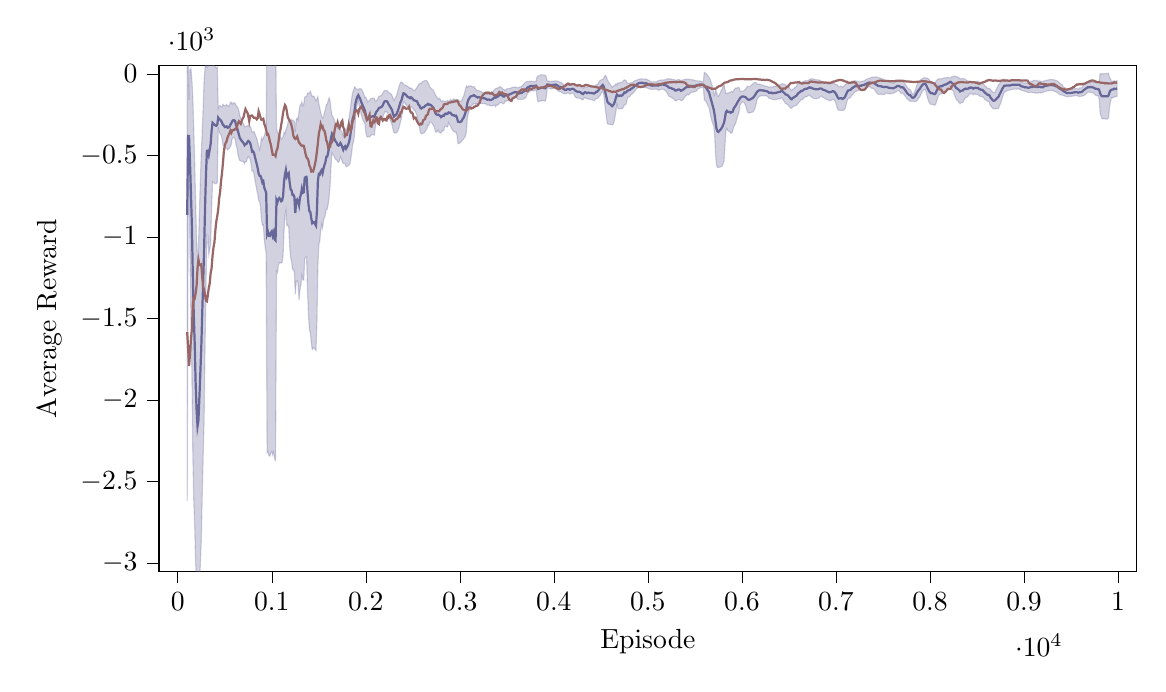 % This file was created by tikzplotlib v0.9.1.
\begin{tikzpicture}

\definecolor{color0}{rgb}{1,0.498,0.055}
\definecolor{color1}{rgb}{0.122,0.467,0.706}

\begin{axis}[
compat=newest,
tick align=outside,
tick pos=left,
x grid style={white!69.02!black},
xmin=-200.00, xmax=10200.00,
xtick style={color=black},
y grid style={white!69.02!black},
ymin=-3050.00, ymax=50.00,
ytick style={color=black},
scaled y ticks=true,
scaled y ticks=base 10:-3,
width=14cm,
height=8cm,
xlabel=Episode,
ylabel=Average Reward,
%y label style={at={(-0.2,0.5)}}
]

\path [draw=blue!20!gray, fill=blue!20!gray, opacity=0.3]
(axis cs:100,-2619.662)
--(axis cs:100,892.158)
--(axis cs:110,143.417)
--(axis cs:120,-159.869)
--(axis cs:130,24.789)
--(axis cs:140,33.334)
--(axis cs:150,-33.264)
--(axis cs:160,-143.657)
--(axis cs:170,-336.157)
--(axis cs:180,-537.612)
--(axis cs:190,-786.83)
--(axis cs:200,-1012.186)
--(axis cs:210,-1164.847)
--(axis cs:220,-1066.52)
--(axis cs:230,-853.337)
--(axis cs:240,-657.089)
--(axis cs:250,-493.045)
--(axis cs:260,-354.251)
--(axis cs:270,-207.969)
--(axis cs:280,-36.042)
--(axis cs:290,35.395)
--(axis cs:300,81.043)
--(axis cs:310,41.785)
--(axis cs:320,45.823)
--(axis cs:330,115.543)
--(axis cs:340,151.042)
--(axis cs:350,184.925)
--(axis cs:360,127.169)
--(axis cs:370,63.889)
--(axis cs:380,57.407)
--(axis cs:390,50.646)
--(axis cs:400,42.712)
--(axis cs:410,37.095)
--(axis cs:420,42.24)
--(axis cs:430,-209.546)
--(axis cs:440,-194.363)
--(axis cs:450,-193.008)
--(axis cs:460,-198.106)
--(axis cs:470,-200.815)
--(axis cs:480,-185.785)
--(axis cs:490,-190.888)
--(axis cs:500,-196.214)
--(axis cs:510,-191.179)
--(axis cs:520,-186.8)
--(axis cs:530,-192.44)
--(axis cs:540,-198.722)
--(axis cs:550,-192.046)
--(axis cs:560,-173.481)
--(axis cs:570,-172.035)
--(axis cs:580,-184.966)
--(axis cs:590,-177.482)
--(axis cs:600,-175.851)
--(axis cs:610,-178.577)
--(axis cs:620,-191.535)
--(axis cs:630,-200.483)
--(axis cs:640,-206.522)
--(axis cs:650,-225.529)
--(axis cs:660,-256.721)
--(axis cs:670,-268.202)
--(axis cs:680,-285.461)
--(axis cs:690,-297.533)
--(axis cs:700,-305.48)
--(axis cs:710,-323.459)
--(axis cs:720,-321.484)
--(axis cs:730,-320.939)
--(axis cs:740,-317.104)
--(axis cs:750,-314.724)
--(axis cs:760,-314.193)
--(axis cs:770,-322.386)
--(axis cs:780,-332.41)
--(axis cs:790,-356.369)
--(axis cs:800,-354.868)
--(axis cs:810,-351.39)
--(axis cs:820,-365.761)
--(axis cs:830,-379.653)
--(axis cs:840,-395.324)
--(axis cs:850,-418.604)
--(axis cs:860,-446.928)
--(axis cs:870,-464.882)
--(axis cs:880,-437.839)
--(axis cs:890,-392.699)
--(axis cs:900,-404.165)
--(axis cs:910,-391.578)
--(axis cs:920,-378.1)
--(axis cs:930,-358.458)
--(axis cs:940,-355.945)
--(axis cs:950,354.704)
--(axis cs:960,377.156)
--(axis cs:970,357.573)
--(axis cs:980,356.279)
--(axis cs:990,375.005)
--(axis cs:1000,385.23)
--(axis cs:1010,352.656)
--(axis cs:1020,373.953)
--(axis cs:1030,333.286)
--(axis cs:1040,329.976)
--(axis cs:1050,-337.633)
--(axis cs:1060,-356.645)
--(axis cs:1070,-363.046)
--(axis cs:1080,-363.35)
--(axis cs:1090,-377.401)
--(axis cs:1100,-400.939)
--(axis cs:1110,-394.832)
--(axis cs:1120,-385.22)
--(axis cs:1130,-356.968)
--(axis cs:1140,-365.745)
--(axis cs:1150,-342.616)
--(axis cs:1160,-327.506)
--(axis cs:1170,-304.374)
--(axis cs:1180,-277.58)
--(axis cs:1190,-276.947)
--(axis cs:1200,-287.211)
--(axis cs:1210,-278.892)
--(axis cs:1220,-285.336)
--(axis cs:1230,-283.289)
--(axis cs:1240,-291.9)
--(axis cs:1250,-354.146)
--(axis cs:1260,-278.642)
--(axis cs:1270,-269.89)
--(axis cs:1280,-281.324)
--(axis cs:1290,-226.307)
--(axis cs:1300,-191.134)
--(axis cs:1310,-186.637)
--(axis cs:1320,-171.205)
--(axis cs:1330,-194.929)
--(axis cs:1340,-185.292)
--(axis cs:1350,-140.958)
--(axis cs:1360,-138.145)
--(axis cs:1370,-138.743)
--(axis cs:1380,-117.038)
--(axis cs:1390,-119.349)
--(axis cs:1400,-114.78)
--(axis cs:1410,-105.005)
--(axis cs:1420,-121.94)
--(axis cs:1430,-138.384)
--(axis cs:1440,-135.318)
--(axis cs:1450,-135.192)
--(axis cs:1460,-151.91)
--(axis cs:1470,-165.272)
--(axis cs:1480,-153.073)
--(axis cs:1490,-138.196)
--(axis cs:1500,-180.328)
--(axis cs:1510,-207.412)
--(axis cs:1520,-233.874)
--(axis cs:1530,-256.907)
--(axis cs:1540,-269.645)
--(axis cs:1550,-262.499)
--(axis cs:1560,-234.909)
--(axis cs:1570,-217.973)
--(axis cs:1580,-187.025)
--(axis cs:1590,-183.364)
--(axis cs:1600,-162.615)
--(axis cs:1610,-145.468)
--(axis cs:1620,-162.339)
--(axis cs:1630,-217.853)
--(axis cs:1640,-250.498)
--(axis cs:1650,-263.477)
--(axis cs:1660,-275.836)
--(axis cs:1670,-289.719)
--(axis cs:1680,-304.536)
--(axis cs:1690,-312.799)
--(axis cs:1700,-331.776)
--(axis cs:1710,-336.895)
--(axis cs:1720,-338.833)
--(axis cs:1730,-338.947)
--(axis cs:1740,-347.75)
--(axis cs:1750,-360.883)
--(axis cs:1760,-381.353)
--(axis cs:1770,-350.652)
--(axis cs:1780,-336.665)
--(axis cs:1790,-347.047)
--(axis cs:1800,-328.11)
--(axis cs:1810,-309.735)
--(axis cs:1820,-281.631)
--(axis cs:1830,-234.996)
--(axis cs:1840,-188.532)
--(axis cs:1850,-147.787)
--(axis cs:1860,-113.981)
--(axis cs:1870,-96.836)
--(axis cs:1880,-78.489)
--(axis cs:1890,-84.523)
--(axis cs:1900,-92.921)
--(axis cs:1910,-93.811)
--(axis cs:1920,-97.737)
--(axis cs:1930,-88.603)
--(axis cs:1940,-89.127)
--(axis cs:1950,-91.27)
--(axis cs:1960,-99.643)
--(axis cs:1970,-109.747)
--(axis cs:1980,-124.976)
--(axis cs:1990,-145.609)
--(axis cs:2000,-141.708)
--(axis cs:2010,-155.625)
--(axis cs:2020,-170.641)
--(axis cs:2030,-165.853)
--(axis cs:2040,-161.148)
--(axis cs:2050,-150.503)
--(axis cs:2060,-150.132)
--(axis cs:2070,-147.983)
--(axis cs:2080,-147.384)
--(axis cs:2090,-149.131)
--(axis cs:2100,-165.423)
--(axis cs:2110,-165.2)
--(axis cs:2120,-159.228)
--(axis cs:2130,-146.457)
--(axis cs:2140,-135.778)
--(axis cs:2150,-134.91)
--(axis cs:2160,-132.011)
--(axis cs:2170,-127.701)
--(axis cs:2180,-116.737)
--(axis cs:2190,-107.621)
--(axis cs:2200,-100.471)
--(axis cs:2210,-102.784)
--(axis cs:2220,-100.967)
--(axis cs:2230,-102.509)
--(axis cs:2240,-112.122)
--(axis cs:2250,-115.399)
--(axis cs:2260,-119.194)
--(axis cs:2270,-122.931)
--(axis cs:2280,-133.498)
--(axis cs:2290,-150.087)
--(axis cs:2300,-161.458)
--(axis cs:2310,-149.423)
--(axis cs:2320,-139.734)
--(axis cs:2330,-126.866)
--(axis cs:2340,-103.559)
--(axis cs:2350,-84.492)
--(axis cs:2360,-64.343)
--(axis cs:2370,-50.473)
--(axis cs:2380,-49.2)
--(axis cs:2390,-51.864)
--(axis cs:2400,-64.096)
--(axis cs:2410,-67.528)
--(axis cs:2420,-67.072)
--(axis cs:2430,-69.951)
--(axis cs:2440,-74.175)
--(axis cs:2450,-77.601)
--(axis cs:2460,-81.936)
--(axis cs:2470,-87.642)
--(axis cs:2480,-84.977)
--(axis cs:2490,-88.371)
--(axis cs:2500,-96.73)
--(axis cs:2510,-99.812)
--(axis cs:2520,-100.388)
--(axis cs:2530,-94.174)
--(axis cs:2540,-84.8)
--(axis cs:2550,-75.835)
--(axis cs:2560,-65.099)
--(axis cs:2570,-59.894)
--(axis cs:2580,-55.915)
--(axis cs:2590,-57.285)
--(axis cs:2600,-48.455)
--(axis cs:2610,-45.011)
--(axis cs:2620,-43.496)
--(axis cs:2630,-38.89)
--(axis cs:2640,-39.164)
--(axis cs:2650,-42.009)
--(axis cs:2660,-52.59)
--(axis cs:2670,-60.293)
--(axis cs:2680,-78.615)
--(axis cs:2690,-84.462)
--(axis cs:2700,-91.812)
--(axis cs:2710,-94.186)
--(axis cs:2720,-101.502)
--(axis cs:2730,-114.813)
--(axis cs:2740,-124.37)
--(axis cs:2750,-137.295)
--(axis cs:2760,-146.195)
--(axis cs:2770,-153.628)
--(axis cs:2780,-147.138)
--(axis cs:2790,-152.124)
--(axis cs:2800,-167.357)
--(axis cs:2810,-165.451)
--(axis cs:2820,-163.278)
--(axis cs:2830,-166.567)
--(axis cs:2840,-170.623)
--(axis cs:2850,-165.669)
--(axis cs:2860,-166.496)
--(axis cs:2870,-161.971)
--(axis cs:2880,-173.617)
--(axis cs:2890,-165.233)
--(axis cs:2900,-155.442)
--(axis cs:2910,-160.889)
--(axis cs:2920,-161.507)
--(axis cs:2930,-155.928)
--(axis cs:2940,-152.735)
--(axis cs:2950,-157.702)
--(axis cs:2960,-154.848)
--(axis cs:2970,-159.182)
--(axis cs:2980,-156.387)
--(axis cs:2990,-160.797)
--(axis cs:3000,-166.909)
--(axis cs:3010,-167.053)
--(axis cs:3020,-163.252)
--(axis cs:3030,-147.426)
--(axis cs:3040,-137.708)
--(axis cs:3050,-116.405)
--(axis cs:3060,-93.643)
--(axis cs:3070,-73.367)
--(axis cs:3080,-80.279)
--(axis cs:3090,-74.253)
--(axis cs:3100,-74.216)
--(axis cs:3110,-71.454)
--(axis cs:3120,-72.823)
--(axis cs:3130,-78.025)
--(axis cs:3140,-78.16)
--(axis cs:3150,-77.002)
--(axis cs:3160,-87.882)
--(axis cs:3170,-92.285)
--(axis cs:3180,-99.775)
--(axis cs:3190,-103.102)
--(axis cs:3200,-101.176)
--(axis cs:3210,-104.156)
--(axis cs:3220,-106.403)
--(axis cs:3230,-107.906)
--(axis cs:3240,-113.027)
--(axis cs:3250,-115.581)
--(axis cs:3260,-115.147)
--(axis cs:3270,-118.54)
--(axis cs:3280,-121.401)
--(axis cs:3290,-124.195)
--(axis cs:3300,-123.187)
--(axis cs:3310,-122.982)
--(axis cs:3320,-125.3)
--(axis cs:3330,-123.982)
--(axis cs:3340,-116.772)
--(axis cs:3350,-113.628)
--(axis cs:3360,-100.2)
--(axis cs:3370,-95.246)
--(axis cs:3380,-89.31)
--(axis cs:3390,-86.778)
--(axis cs:3400,-86.848)
--(axis cs:3410,-83.246)
--(axis cs:3420,-78.088)
--(axis cs:3430,-77.807)
--(axis cs:3440,-81.477)
--(axis cs:3450,-85.935)
--(axis cs:3460,-93.507)
--(axis cs:3470,-94.426)
--(axis cs:3480,-100.52)
--(axis cs:3490,-95.516)
--(axis cs:3500,-90.405)
--(axis cs:3510,-88.587)
--(axis cs:3520,-89.347)
--(axis cs:3530,-87.857)
--(axis cs:3540,-86.324)
--(axis cs:3550,-84.236)
--(axis cs:3560,-82.423)
--(axis cs:3570,-80.355)
--(axis cs:3580,-79.512)
--(axis cs:3590,-80.413)
--(axis cs:3600,-81.449)
--(axis cs:3610,-82.598)
--(axis cs:3620,-84.212)
--(axis cs:3630,-81.539)
--(axis cs:3640,-78.375)
--(axis cs:3650,-78.633)
--(axis cs:3660,-73.845)
--(axis cs:3670,-67.981)
--(axis cs:3680,-61.768)
--(axis cs:3690,-54.389)
--(axis cs:3700,-50.121)
--(axis cs:3710,-45.955)
--(axis cs:3720,-45.43)
--(axis cs:3730,-45.962)
--(axis cs:3740,-44.714)
--(axis cs:3750,-43.098)
--(axis cs:3760,-43.529)
--(axis cs:3770,-44.69)
--(axis cs:3780,-44.898)
--(axis cs:3790,-46.838)
--(axis cs:3800,-45.682)
--(axis cs:3810,-44.966)
--(axis cs:3820,-19.165)
--(axis cs:3830,-11.472)
--(axis cs:3840,-10.606)
--(axis cs:3850,-7.511)
--(axis cs:3860,-5.525)
--(axis cs:3870,-4.418)
--(axis cs:3880,-5.029)
--(axis cs:3890,-5.455)
--(axis cs:3900,-7.595)
--(axis cs:3910,-8.019)
--(axis cs:3920,-18.497)
--(axis cs:3930,-42.927)
--(axis cs:3940,-42.407)
--(axis cs:3950,-44.099)
--(axis cs:3960,-44.713)
--(axis cs:3970,-45.074)
--(axis cs:3980,-44.088)
--(axis cs:3990,-44.425)
--(axis cs:4000,-43.823)
--(axis cs:4010,-42.003)
--(axis cs:4020,-41.042)
--(axis cs:4030,-42.913)
--(axis cs:4040,-43.125)
--(axis cs:4050,-46.186)
--(axis cs:4060,-48.324)
--(axis cs:4070,-49.709)
--(axis cs:4080,-52.792)
--(axis cs:4090,-56.961)
--(axis cs:4100,-62.378)
--(axis cs:4110,-68.332)
--(axis cs:4120,-73.31)
--(axis cs:4130,-72.19)
--(axis cs:4140,-69.47)
--(axis cs:4150,-67.612)
--(axis cs:4160,-67.654)
--(axis cs:4170,-69.388)
--(axis cs:4180,-67.332)
--(axis cs:4190,-64.47)
--(axis cs:4200,-63.882)
--(axis cs:4210,-63.899)
--(axis cs:4220,-60.861)
--(axis cs:4230,-62.904)
--(axis cs:4240,-66.632)
--(axis cs:4250,-68.702)
--(axis cs:4260,-69.536)
--(axis cs:4270,-69.681)
--(axis cs:4280,-73.056)
--(axis cs:4290,-78.104)
--(axis cs:4300,-83.305)
--(axis cs:4310,-86.948)
--(axis cs:4320,-84.868)
--(axis cs:4330,-79.228)
--(axis cs:4340,-78.472)
--(axis cs:4350,-81.631)
--(axis cs:4360,-77.145)
--(axis cs:4370,-75.039)
--(axis cs:4380,-76.393)
--(axis cs:4390,-75.415)
--(axis cs:4400,-75.254)
--(axis cs:4410,-75.527)
--(axis cs:4420,-75.601)
--(axis cs:4430,-76.775)
--(axis cs:4440,-71.894)
--(axis cs:4450,-65.712)
--(axis cs:4460,-65.629)
--(axis cs:4470,-58.643)
--(axis cs:4480,-48.602)
--(axis cs:4490,-40.5)
--(axis cs:4500,-36.846)
--(axis cs:4510,-33.767)
--(axis cs:4520,-32.418)
--(axis cs:4530,-27.091)
--(axis cs:4540,-12.579)
--(axis cs:4550,-8.57)
--(axis cs:4560,-18.152)
--(axis cs:4570,-36.25)
--(axis cs:4580,-46.577)
--(axis cs:4590,-56.39)
--(axis cs:4600,-62.141)
--(axis cs:4610,-72.687)
--(axis cs:4620,-82.26)
--(axis cs:4630,-74.013)
--(axis cs:4640,-70.983)
--(axis cs:4650,-69.067)
--(axis cs:4660,-59.26)
--(axis cs:4670,-66.375)
--(axis cs:4680,-54.383)
--(axis cs:4690,-54.995)
--(axis cs:4700,-53.062)
--(axis cs:4710,-50.586)
--(axis cs:4720,-52.931)
--(axis cs:4730,-47.528)
--(axis cs:4740,-41.226)
--(axis cs:4750,-35.676)
--(axis cs:4760,-39.595)
--(axis cs:4770,-40.312)
--(axis cs:4780,-55.261)
--(axis cs:4790,-57.795)
--(axis cs:4800,-57.855)
--(axis cs:4810,-56.275)
--(axis cs:4820,-52.502)
--(axis cs:4830,-53.381)
--(axis cs:4840,-50.613)
--(axis cs:4850,-44.588)
--(axis cs:4860,-40.874)
--(axis cs:4870,-38.993)
--(axis cs:4880,-38.64)
--(axis cs:4890,-34.982)
--(axis cs:4900,-32.191)
--(axis cs:4910,-31.428)
--(axis cs:4920,-30.512)
--(axis cs:4930,-29.037)
--(axis cs:4940,-29.252)
--(axis cs:4950,-29.947)
--(axis cs:4960,-31.254)
--(axis cs:4970,-31.278)
--(axis cs:4980,-30.079)
--(axis cs:4990,-32.375)
--(axis cs:5000,-36.585)
--(axis cs:5010,-39.151)
--(axis cs:5020,-42.897)
--(axis cs:5030,-45.674)
--(axis cs:5040,-47.666)
--(axis cs:5050,-48.015)
--(axis cs:5060,-47.486)
--(axis cs:5070,-47.763)
--(axis cs:5080,-48.14)
--(axis cs:5090,-48.493)
--(axis cs:5100,-44.478)
--(axis cs:5110,-41.741)
--(axis cs:5120,-39.244)
--(axis cs:5130,-38.098)
--(axis cs:5140,-36.824)
--(axis cs:5150,-36.031)
--(axis cs:5160,-35.608)
--(axis cs:5170,-37.138)
--(axis cs:5180,-35.218)
--(axis cs:5190,-34.133)
--(axis cs:5200,-31.715)
--(axis cs:5210,-28.817)
--(axis cs:5220,-28.456)
--(axis cs:5230,-30.278)
--(axis cs:5240,-30.629)
--(axis cs:5250,-29.933)
--(axis cs:5260,-33.898)
--(axis cs:5270,-32.437)
--(axis cs:5280,-34.189)
--(axis cs:5290,-37.449)
--(axis cs:5300,-38.28)
--(axis cs:5310,-35.676)
--(axis cs:5320,-34.427)
--(axis cs:5330,-33.865)
--(axis cs:5340,-35.279)
--(axis cs:5350,-41.515)
--(axis cs:5360,-39.106)
--(axis cs:5370,-36.6)
--(axis cs:5380,-34.356)
--(axis cs:5390,-34.309)
--(axis cs:5400,-32.004)
--(axis cs:5410,-30.763)
--(axis cs:5420,-30.908)
--(axis cs:5430,-31.771)
--(axis cs:5440,-33.315)
--(axis cs:5450,-33.829)
--(axis cs:5460,-34.352)
--(axis cs:5470,-34.963)
--(axis cs:5480,-36.468)
--(axis cs:5490,-35.861)
--(axis cs:5500,-38.606)
--(axis cs:5510,-41.0)
--(axis cs:5520,-41.856)
--(axis cs:5530,-41.701)
--(axis cs:5540,-42.049)
--(axis cs:5550,-42.121)
--(axis cs:5560,-44.416)
--(axis cs:5570,-45.449)
--(axis cs:5580,-46.599)
--(axis cs:5590,-46.908)
--(axis cs:5600,11.367)
--(axis cs:5610,7.439)
--(axis cs:5620,2.291)
--(axis cs:5630,-4.121)
--(axis cs:5640,-11.833)
--(axis cs:5650,-19.842)
--(axis cs:5660,-29.718)
--(axis cs:5670,-44.993)
--(axis cs:5680,-63.997)
--(axis cs:5690,-87.376)
--(axis cs:5700,-116.586)
--(axis cs:5710,-130.038)
--(axis cs:5720,-97.423)
--(axis cs:5730,-110.547)
--(axis cs:5740,-131.482)
--(axis cs:5750,-136.893)
--(axis cs:5760,-125.228)
--(axis cs:5770,-115.296)
--(axis cs:5780,-100.237)
--(axis cs:5790,-90.076)
--(axis cs:5800,-73.052)
--(axis cs:5810,-64.361)
--(axis cs:5820,-94.578)
--(axis cs:5830,-120.809)
--(axis cs:5840,-117.21)
--(axis cs:5850,-115.684)
--(axis cs:5860,-116.36)
--(axis cs:5870,-112.195)
--(axis cs:5880,-110.391)
--(axis cs:5890,-106.218)
--(axis cs:5900,-110.817)
--(axis cs:5910,-103.138)
--(axis cs:5920,-92.627)
--(axis cs:5930,-87.258)
--(axis cs:5940,-85.456)
--(axis cs:5950,-86.326)
--(axis cs:5960,-81.218)
--(axis cs:5970,-83.852)
--(axis cs:5980,-104.236)
--(axis cs:5990,-104.473)
--(axis cs:6000,-104.802)
--(axis cs:6010,-103.025)
--(axis cs:6020,-103.427)
--(axis cs:6030,-97.784)
--(axis cs:6040,-89.447)
--(axis cs:6050,-82.697)
--(axis cs:6060,-74.155)
--(axis cs:6070,-77.444)
--(axis cs:6080,-76.682)
--(axis cs:6090,-73.487)
--(axis cs:6100,-66.456)
--(axis cs:6110,-64.758)
--(axis cs:6120,-58.006)
--(axis cs:6130,-53.293)
--(axis cs:6140,-50.322)
--(axis cs:6150,-51.703)
--(axis cs:6160,-62.05)
--(axis cs:6170,-62.327)
--(axis cs:6180,-61.025)
--(axis cs:6190,-62.375)
--(axis cs:6200,-64.721)
--(axis cs:6210,-66.372)
--(axis cs:6220,-68.762)
--(axis cs:6230,-69.466)
--(axis cs:6240,-72.798)
--(axis cs:6250,-74.023)
--(axis cs:6260,-74.966)
--(axis cs:6270,-76.301)
--(axis cs:6280,-79.124)
--(axis cs:6290,-80.266)
--(axis cs:6300,-78.931)
--(axis cs:6310,-78.731)
--(axis cs:6320,-79.542)
--(axis cs:6330,-78.997)
--(axis cs:6340,-74.376)
--(axis cs:6350,-74.582)
--(axis cs:6360,-74.452)
--(axis cs:6370,-72.532)
--(axis cs:6380,-70.21)
--(axis cs:6390,-68.707)
--(axis cs:6400,-67.566)
--(axis cs:6410,-63.686)
--(axis cs:6420,-61.878)
--(axis cs:6430,-59.617)
--(axis cs:6440,-60.821)
--(axis cs:6450,-61.573)
--(axis cs:6460,-67.906)
--(axis cs:6470,-68.649)
--(axis cs:6480,-70.718)
--(axis cs:6490,-74.442)
--(axis cs:6500,-79.11)
--(axis cs:6510,-87.965)
--(axis cs:6520,-95.995)
--(axis cs:6530,-99.793)
--(axis cs:6540,-92.59)
--(axis cs:6550,-89.803)
--(axis cs:6560,-84.709)
--(axis cs:6570,-79.721)
--(axis cs:6580,-73.921)
--(axis cs:6590,-64.861)
--(axis cs:6600,-56.922)
--(axis cs:6610,-54.996)
--(axis cs:6620,-54.867)
--(axis cs:6630,-50.111)
--(axis cs:6640,-50.807)
--(axis cs:6650,-45.411)
--(axis cs:6660,-43.1)
--(axis cs:6670,-41.526)
--(axis cs:6680,-40.199)
--(axis cs:6690,-40.677)
--(axis cs:6700,-40.376)
--(axis cs:6710,-37.409)
--(axis cs:6720,-33.125)
--(axis cs:6730,-32.215)
--(axis cs:6740,-28.066)
--(axis cs:6750,-31.342)
--(axis cs:6760,-30.558)
--(axis cs:6770,-32.231)
--(axis cs:6780,-34.08)
--(axis cs:6790,-35.124)
--(axis cs:6800,-35.455)
--(axis cs:6810,-35.869)
--(axis cs:6820,-35.921)
--(axis cs:6830,-38.136)
--(axis cs:6840,-42.662)
--(axis cs:6850,-43.575)
--(axis cs:6860,-47.996)
--(axis cs:6870,-49.228)
--(axis cs:6880,-48.855)
--(axis cs:6890,-49.504)
--(axis cs:6900,-54.028)
--(axis cs:6910,-57.423)
--(axis cs:6920,-58.926)
--(axis cs:6930,-61.838)
--(axis cs:6940,-58.89)
--(axis cs:6950,-57.268)
--(axis cs:6960,-56.259)
--(axis cs:6970,-54.363)
--(axis cs:6980,-57.682)
--(axis cs:6990,-60.137)
--(axis cs:7000,-65.451)
--(axis cs:7010,-63.674)
--(axis cs:7020,-72.562)
--(axis cs:7030,-78.675)
--(axis cs:7040,-77.818)
--(axis cs:7050,-74.225)
--(axis cs:7060,-73.91)
--(axis cs:7070,-80.652)
--(axis cs:7080,-76.352)
--(axis cs:7090,-72.582)
--(axis cs:7100,-62.576)
--(axis cs:7110,-60.123)
--(axis cs:7120,-54.249)
--(axis cs:7130,-51.246)
--(axis cs:7140,-49.977)
--(axis cs:7150,-51.519)
--(axis cs:7160,-47.903)
--(axis cs:7170,-43.98)
--(axis cs:7180,-43.986)
--(axis cs:7190,-42.296)
--(axis cs:7200,-40.685)
--(axis cs:7210,-41.67)
--(axis cs:7220,-43.839)
--(axis cs:7230,-45.133)
--(axis cs:7240,-46.555)
--(axis cs:7250,-45.858)
--(axis cs:7260,-45.793)
--(axis cs:7270,-46.233)
--(axis cs:7280,-44.205)
--(axis cs:7290,-42.795)
--(axis cs:7300,-42.384)
--(axis cs:7310,-37.086)
--(axis cs:7320,-33.861)
--(axis cs:7330,-31.394)
--(axis cs:7340,-28.937)
--(axis cs:7350,-27.503)
--(axis cs:7360,-25.74)
--(axis cs:7370,-22.678)
--(axis cs:7380,-19.862)
--(axis cs:7390,-18.985)
--(axis cs:7400,-18.204)
--(axis cs:7410,-19.0)
--(axis cs:7420,-17.958)
--(axis cs:7430,-17.433)
--(axis cs:7440,-19.113)
--(axis cs:7450,-21.643)
--(axis cs:7460,-22.684)
--(axis cs:7470,-24.48)
--(axis cs:7480,-26.268)
--(axis cs:7490,-29.337)
--(axis cs:7500,-30.654)
--(axis cs:7510,-33.897)
--(axis cs:7520,-36.534)
--(axis cs:7530,-38.515)
--(axis cs:7540,-40.941)
--(axis cs:7550,-44.211)
--(axis cs:7560,-47.077)
--(axis cs:7570,-48.115)
--(axis cs:7580,-50.031)
--(axis cs:7590,-51.675)
--(axis cs:7600,-54.893)
--(axis cs:7610,-54.945)
--(axis cs:7620,-54.317)
--(axis cs:7630,-51.642)
--(axis cs:7640,-48.093)
--(axis cs:7650,-44.695)
--(axis cs:7660,-44.252)
--(axis cs:7670,-44.619)
--(axis cs:7680,-45.772)
--(axis cs:7690,-45.717)
--(axis cs:7700,-44.824)
--(axis cs:7710,-45.126)
--(axis cs:7720,-48.057)
--(axis cs:7730,-56.195)
--(axis cs:7740,-65.245)
--(axis cs:7750,-73.995)
--(axis cs:7760,-82.639)
--(axis cs:7770,-88.83)
--(axis cs:7780,-92.969)
--(axis cs:7790,-94.858)
--(axis cs:7800,-105.813)
--(axis cs:7810,-119.823)
--(axis cs:7820,-125.166)
--(axis cs:7830,-118.462)
--(axis cs:7840,-104.433)
--(axis cs:7850,-86.972)
--(axis cs:7860,-67.71)
--(axis cs:7870,-56.868)
--(axis cs:7880,-48.547)
--(axis cs:7890,-43.062)
--(axis cs:7900,-35.561)
--(axis cs:7910,-31.353)
--(axis cs:7920,-28.74)
--(axis cs:7930,-23.308)
--(axis cs:7940,-22.48)
--(axis cs:7950,-23.592)
--(axis cs:7960,-24.956)
--(axis cs:7970,-23.726)
--(axis cs:7980,-28.197)
--(axis cs:7990,-32.973)
--(axis cs:8000,-42.388)
--(axis cs:8010,-48.221)
--(axis cs:8020,-46.338)
--(axis cs:8030,-50.835)
--(axis cs:8040,-52.149)
--(axis cs:8050,-54.532)
--(axis cs:8060,-49.374)
--(axis cs:8070,-39.135)
--(axis cs:8080,-32.79)
--(axis cs:8090,-31.29)
--(axis cs:8100,-28.287)
--(axis cs:8110,-29.626)
--(axis cs:8120,-29.731)
--(axis cs:8130,-27.95)
--(axis cs:8140,-26.627)
--(axis cs:8150,-24.245)
--(axis cs:8160,-22.924)
--(axis cs:8170,-22.337)
--(axis cs:8180,-20.576)
--(axis cs:8190,-21.131)
--(axis cs:8200,-22.362)
--(axis cs:8210,-22.99)
--(axis cs:8220,-23.474)
--(axis cs:8230,-15.947)
--(axis cs:8240,-16.431)
--(axis cs:8250,-17.885)
--(axis cs:8260,-12.02)
--(axis cs:8270,-12.818)
--(axis cs:8280,-16.987)
--(axis cs:8290,-16.218)
--(axis cs:8300,-20.375)
--(axis cs:8310,-22.891)
--(axis cs:8320,-30.448)
--(axis cs:8330,-28.403)
--(axis cs:8340,-28.625)
--(axis cs:8350,-27.895)
--(axis cs:8360,-28.049)
--(axis cs:8370,-30.287)
--(axis cs:8380,-33.799)
--(axis cs:8390,-39.118)
--(axis cs:8400,-40.603)
--(axis cs:8410,-45.587)
--(axis cs:8420,-43.754)
--(axis cs:8430,-46.393)
--(axis cs:8440,-45.107)
--(axis cs:8450,-48.203)
--(axis cs:8460,-50.376)
--(axis cs:8470,-48.643)
--(axis cs:8480,-47.303)
--(axis cs:8490,-45.997)
--(axis cs:8500,-44.426)
--(axis cs:8510,-43.293)
--(axis cs:8520,-47.568)
--(axis cs:8530,-49.989)
--(axis cs:8540,-53.764)
--(axis cs:8550,-54.48)
--(axis cs:8560,-58.231)
--(axis cs:8570,-63.587)
--(axis cs:8580,-68.539)
--(axis cs:8590,-74.771)
--(axis cs:8600,-79.171)
--(axis cs:8610,-86.694)
--(axis cs:8620,-86.225)
--(axis cs:8630,-87.787)
--(axis cs:8640,-90.718)
--(axis cs:8650,-99.707)
--(axis cs:8660,-105.302)
--(axis cs:8670,-112.366)
--(axis cs:8680,-114.096)
--(axis cs:8690,-112.483)
--(axis cs:8700,-100.502)
--(axis cs:8710,-88.056)
--(axis cs:8720,-76.096)
--(axis cs:8730,-66.482)
--(axis cs:8740,-59.5)
--(axis cs:8750,-47.872)
--(axis cs:8760,-39.97)
--(axis cs:8770,-34.101)
--(axis cs:8780,-32.586)
--(axis cs:8790,-30.277)
--(axis cs:8800,-33.158)
--(axis cs:8810,-34.2)
--(axis cs:8820,-40.179)
--(axis cs:8830,-41.161)
--(axis cs:8840,-41.534)
--(axis cs:8850,-43.923)
--(axis cs:8860,-40.232)
--(axis cs:8870,-39.165)
--(axis cs:8880,-37.843)
--(axis cs:8890,-38.484)
--(axis cs:8900,-37.881)
--(axis cs:8910,-38.788)
--(axis cs:8920,-38.719)
--(axis cs:8930,-39.226)
--(axis cs:8940,-39.398)
--(axis cs:8950,-39.207)
--(axis cs:8960,-44.477)
--(axis cs:8970,-49.858)
--(axis cs:8980,-50.408)
--(axis cs:8990,-53.117)
--(axis cs:9000,-53.63)
--(axis cs:9010,-56.166)
--(axis cs:9020,-53.239)
--(axis cs:9030,-55.122)
--(axis cs:9040,-54.48)
--(axis cs:9050,-55.121)
--(axis cs:9060,-52.122)
--(axis cs:9070,-47.673)
--(axis cs:9080,-43.751)
--(axis cs:9090,-43.858)
--(axis cs:9100,-39.527)
--(axis cs:9110,-38.462)
--(axis cs:9120,-40.557)
--(axis cs:9130,-39.22)
--(axis cs:9140,-41.26)
--(axis cs:9150,-41.945)
--(axis cs:9160,-41.739)
--(axis cs:9170,-42.38)
--(axis cs:9180,-45.691)
--(axis cs:9190,-44.579)
--(axis cs:9200,-47.485)
--(axis cs:9210,-42.816)
--(axis cs:9220,-40.799)
--(axis cs:9230,-40.196)
--(axis cs:9240,-38.502)
--(axis cs:9250,-37.11)
--(axis cs:9260,-35.991)
--(axis cs:9270,-34.283)
--(axis cs:9280,-33.726)
--(axis cs:9290,-32.614)
--(axis cs:9300,-34.159)
--(axis cs:9310,-35.405)
--(axis cs:9320,-35.083)
--(axis cs:9330,-37.507)
--(axis cs:9340,-39.812)
--(axis cs:9350,-40.606)
--(axis cs:9360,-44.211)
--(axis cs:9370,-50.243)
--(axis cs:9380,-54.787)
--(axis cs:9390,-59.459)
--(axis cs:9400,-62.626)
--(axis cs:9410,-68.944)
--(axis cs:9420,-78.716)
--(axis cs:9430,-81.876)
--(axis cs:9440,-84.517)
--(axis cs:9450,-91.539)
--(axis cs:9460,-95.431)
--(axis cs:9470,-95.639)
--(axis cs:9480,-95.314)
--(axis cs:9490,-95.67)
--(axis cs:9500,-93.738)
--(axis cs:9510,-93.308)
--(axis cs:9520,-92.155)
--(axis cs:9530,-91.177)
--(axis cs:9540,-90.266)
--(axis cs:9550,-89.577)
--(axis cs:9560,-89.239)
--(axis cs:9570,-91.204)
--(axis cs:9580,-93.125)
--(axis cs:9590,-85.661)
--(axis cs:9600,-84.88)
--(axis cs:9610,-85.089)
--(axis cs:9620,-80.129)
--(axis cs:9630,-68.732)
--(axis cs:9640,-62.937)
--(axis cs:9650,-58.444)
--(axis cs:9660,-54.569)
--(axis cs:9670,-51.867)
--(axis cs:9680,-50.503)
--(axis cs:9690,-53.209)
--(axis cs:9700,-51.018)
--(axis cs:9710,-49.117)
--(axis cs:9720,-46.505)
--(axis cs:9730,-48.657)
--(axis cs:9740,-49.474)
--(axis cs:9750,-50.116)
--(axis cs:9760,-50.866)
--(axis cs:9770,-49.879)
--(axis cs:9780,-49.632)
--(axis cs:9790,-48.858)
--(axis cs:9800,-43.38)
--(axis cs:9810,2.613)
--(axis cs:9820,-2.465)
--(axis cs:9830,2.433)
--(axis cs:9840,1.263)
--(axis cs:9850,2.574)
--(axis cs:9860,2.211)
--(axis cs:9870,2.541)
--(axis cs:9880,3.761)
--(axis cs:9890,2.968)
--(axis cs:9900,5.847)
--(axis cs:9910,-23.286)
--(axis cs:9920,-27.403)
--(axis cs:9930,-47.122)
--(axis cs:9940,-43.691)
--(axis cs:9950,-42.753)
--(axis cs:9960,-41.744)
--(axis cs:9970,-44.153)
--(axis cs:9980,-42.585)
--(axis cs:9990,-40.012)
--(axis cs:9990,-136.63)
--(axis cs:9990,-136.63)
--(axis cs:9980,-137.467)
--(axis cs:9970,-139.389)
--(axis cs:9960,-137.603)
--(axis cs:9950,-145.426)
--(axis cs:9940,-145.444)
--(axis cs:9930,-145.372)
--(axis cs:9920,-172.488)
--(axis cs:9910,-199.406)
--(axis cs:9900,-267.946)
--(axis cs:9890,-275.618)
--(axis cs:9880,-275.262)
--(axis cs:9870,-275.557)
--(axis cs:9860,-275.22)
--(axis cs:9850,-273.37)
--(axis cs:9840,-274.496)
--(axis cs:9830,-274.215)
--(axis cs:9820,-259.615)
--(axis cs:9810,-238.71)
--(axis cs:9800,-152.491)
--(axis cs:9790,-133.364)
--(axis cs:9780,-133.53)
--(axis cs:9770,-131.755)
--(axis cs:9760,-129.262)
--(axis cs:9750,-122.593)
--(axis cs:9740,-117.096)
--(axis cs:9730,-115.034)
--(axis cs:9720,-112.057)
--(axis cs:9710,-111.859)
--(axis cs:9700,-111.58)
--(axis cs:9690,-110.305)
--(axis cs:9680,-110.263)
--(axis cs:9670,-116.285)
--(axis cs:9660,-122.043)
--(axis cs:9650,-126.781)
--(axis cs:9640,-131.364)
--(axis cs:9630,-133.746)
--(axis cs:9620,-133.658)
--(axis cs:9610,-136.413)
--(axis cs:9600,-137.26)
--(axis cs:9590,-138.041)
--(axis cs:9580,-135.01)
--(axis cs:9570,-134.644)
--(axis cs:9560,-132.239)
--(axis cs:9550,-131.947)
--(axis cs:9540,-132.069)
--(axis cs:9530,-134.821)
--(axis cs:9520,-135.659)
--(axis cs:9510,-135.66)
--(axis cs:9500,-137.52)
--(axis cs:9490,-137.097)
--(axis cs:9480,-138.327)
--(axis cs:9470,-137.152)
--(axis cs:9460,-138.809)
--(axis cs:9450,-137.471)
--(axis cs:9440,-137.175)
--(axis cs:9430,-133.295)
--(axis cs:9420,-132.323)
--(axis cs:9410,-130.593)
--(axis cs:9400,-128.276)
--(axis cs:9390,-126.747)
--(axis cs:9380,-123.858)
--(axis cs:9370,-122.062)
--(axis cs:9360,-115.729)
--(axis cs:9350,-111.951)
--(axis cs:9340,-109.705)
--(axis cs:9330,-107.521)
--(axis cs:9320,-104.479)
--(axis cs:9310,-103.153)
--(axis cs:9300,-101.204)
--(axis cs:9290,-99.439)
--(axis cs:9280,-101.22)
--(axis cs:9270,-101.308)
--(axis cs:9260,-103.013)
--(axis cs:9250,-103.213)
--(axis cs:9240,-104.742)
--(axis cs:9230,-106.8)
--(axis cs:9220,-106.6)
--(axis cs:9210,-110.167)
--(axis cs:9200,-114.697)
--(axis cs:9190,-113.687)
--(axis cs:9180,-116.364)
--(axis cs:9170,-114.332)
--(axis cs:9160,-115.197)
--(axis cs:9150,-116.824)
--(axis cs:9140,-117.188)
--(axis cs:9130,-115.474)
--(axis cs:9120,-117.545)
--(axis cs:9110,-114.056)
--(axis cs:9100,-113.15)
--(axis cs:9090,-114.778)
--(axis cs:9080,-111.442)
--(axis cs:9070,-112.116)
--(axis cs:9060,-112.481)
--(axis cs:9050,-114.172)
--(axis cs:9040,-111.826)
--(axis cs:9030,-110.033)
--(axis cs:9020,-106.452)
--(axis cs:9010,-106.894)
--(axis cs:9000,-103.508)
--(axis cs:8990,-102.345)
--(axis cs:8980,-100.617)
--(axis cs:8970,-99.512)
--(axis cs:8960,-96.145)
--(axis cs:8950,-90.428)
--(axis cs:8940,-90.328)
--(axis cs:8930,-92.126)
--(axis cs:8920,-93.085)
--(axis cs:8910,-92.526)
--(axis cs:8900,-92.109)
--(axis cs:8890,-92.641)
--(axis cs:8880,-93.018)
--(axis cs:8870,-93.921)
--(axis cs:8860,-96.743)
--(axis cs:8850,-97.67)
--(axis cs:8840,-98.985)
--(axis cs:8830,-100.233)
--(axis cs:8820,-101.728)
--(axis cs:8810,-106.15)
--(axis cs:8800,-110.171)
--(axis cs:8790,-112.438)
--(axis cs:8780,-128.607)
--(axis cs:8770,-145.863)
--(axis cs:8760,-164.68)
--(axis cs:8750,-182.059)
--(axis cs:8740,-192.099)
--(axis cs:8730,-210.455)
--(axis cs:8720,-212.672)
--(axis cs:8710,-212.184)
--(axis cs:8700,-213.249)
--(axis cs:8690,-212.419)
--(axis cs:8680,-212.927)
--(axis cs:8670,-211.52)
--(axis cs:8660,-205.393)
--(axis cs:8650,-196.49)
--(axis cs:8640,-190.788)
--(axis cs:8630,-169.747)
--(axis cs:8620,-167.838)
--(axis cs:8610,-166.192)
--(axis cs:8600,-161.335)
--(axis cs:8590,-159.224)
--(axis cs:8580,-153.29)
--(axis cs:8570,-144.023)
--(axis cs:8560,-139.241)
--(axis cs:8550,-138.203)
--(axis cs:8540,-137.472)
--(axis cs:8530,-135.606)
--(axis cs:8520,-131.999)
--(axis cs:8510,-125.633)
--(axis cs:8500,-126.636)
--(axis cs:8490,-124.155)
--(axis cs:8480,-120.64)
--(axis cs:8470,-123.797)
--(axis cs:8460,-127.467)
--(axis cs:8450,-121.694)
--(axis cs:8440,-118.731)
--(axis cs:8430,-122.054)
--(axis cs:8420,-122.617)
--(axis cs:8410,-131.807)
--(axis cs:8400,-139.117)
--(axis cs:8390,-143.315)
--(axis cs:8380,-144.162)
--(axis cs:8370,-152.884)
--(axis cs:8360,-159.328)
--(axis cs:8350,-174.431)
--(axis cs:8340,-174.736)
--(axis cs:8330,-177.054)
--(axis cs:8320,-182.414)
--(axis cs:8310,-175.447)
--(axis cs:8300,-167.376)
--(axis cs:8290,-160.437)
--(axis cs:8280,-156.409)
--(axis cs:8270,-141.415)
--(axis cs:8260,-127.629)
--(axis cs:8250,-104.081)
--(axis cs:8240,-101.222)
--(axis cs:8230,-90.128)
--(axis cs:8220,-71.675)
--(axis cs:8210,-74.667)
--(axis cs:8200,-84.354)
--(axis cs:8190,-93.168)
--(axis cs:8180,-100.253)
--(axis cs:8170,-105.068)
--(axis cs:8160,-105.711)
--(axis cs:8150,-108.972)
--(axis cs:8140,-112.509)
--(axis cs:8130,-120.394)
--(axis cs:8120,-121.506)
--(axis cs:8110,-120.748)
--(axis cs:8100,-127.188)
--(axis cs:8090,-132.653)
--(axis cs:8080,-151.899)
--(axis cs:8070,-168.597)
--(axis cs:8060,-186.719)
--(axis cs:8050,-191.174)
--(axis cs:8040,-190.307)
--(axis cs:8030,-186.765)
--(axis cs:8020,-186.398)
--(axis cs:8010,-186.362)
--(axis cs:8000,-180.706)
--(axis cs:7990,-174.071)
--(axis cs:7980,-156.938)
--(axis cs:7970,-139.272)
--(axis cs:7960,-110.678)
--(axis cs:7950,-95.758)
--(axis cs:7940,-95.573)
--(axis cs:7930,-98.992)
--(axis cs:7920,-105.768)
--(axis cs:7910,-116.092)
--(axis cs:7900,-129.361)
--(axis cs:7890,-141.837)
--(axis cs:7880,-147.873)
--(axis cs:7870,-157.333)
--(axis cs:7860,-163.609)
--(axis cs:7850,-168.806)
--(axis cs:7840,-169.607)
--(axis cs:7830,-167.295)
--(axis cs:7820,-165.767)
--(axis cs:7810,-168.197)
--(axis cs:7800,-168.139)
--(axis cs:7790,-165.239)
--(axis cs:7780,-165.257)
--(axis cs:7770,-158.25)
--(axis cs:7760,-154.024)
--(axis cs:7750,-145.809)
--(axis cs:7740,-138.223)
--(axis cs:7730,-130.868)
--(axis cs:7720,-124.055)
--(axis cs:7710,-117.363)
--(axis cs:7700,-117.426)
--(axis cs:7690,-117.823)
--(axis cs:7680,-107.675)
--(axis cs:7670,-102.152)
--(axis cs:7660,-100.431)
--(axis cs:7650,-103.824)
--(axis cs:7640,-109.096)
--(axis cs:7630,-110.864)
--(axis cs:7620,-114.978)
--(axis cs:7610,-118.43)
--(axis cs:7600,-118.906)
--(axis cs:7590,-119.5)
--(axis cs:7580,-121.208)
--(axis cs:7570,-121.078)
--(axis cs:7560,-121.199)
--(axis cs:7550,-117.362)
--(axis cs:7540,-117.649)
--(axis cs:7530,-117.73)
--(axis cs:7520,-122.884)
--(axis cs:7510,-126.053)
--(axis cs:7500,-126.066)
--(axis cs:7490,-125.373)
--(axis cs:7480,-122.757)
--(axis cs:7470,-123.997)
--(axis cs:7460,-124.287)
--(axis cs:7450,-124.7)
--(axis cs:7440,-118.023)
--(axis cs:7430,-114.121)
--(axis cs:7420,-103.942)
--(axis cs:7410,-94.414)
--(axis cs:7400,-90.444)
--(axis cs:7390,-87.259)
--(axis cs:7380,-87.597)
--(axis cs:7370,-83.421)
--(axis cs:7360,-78.2)
--(axis cs:7350,-78.51)
--(axis cs:7340,-80.439)
--(axis cs:7330,-83.392)
--(axis cs:7320,-86.204)
--(axis cs:7310,-89.223)
--(axis cs:7300,-91.71)
--(axis cs:7290,-92.571)
--(axis cs:7280,-93.047)
--(axis cs:7270,-96.148)
--(axis cs:7260,-97.725)
--(axis cs:7250,-98.723)
--(axis cs:7240,-99.752)
--(axis cs:7230,-100.926)
--(axis cs:7220,-105.166)
--(axis cs:7210,-107.043)
--(axis cs:7200,-110.133)
--(axis cs:7190,-116.394)
--(axis cs:7180,-124.877)
--(axis cs:7170,-129.831)
--(axis cs:7160,-140.354)
--(axis cs:7150,-145.458)
--(axis cs:7140,-149.08)
--(axis cs:7130,-149.621)
--(axis cs:7120,-163.595)
--(axis cs:7110,-184.432)
--(axis cs:7100,-209.042)
--(axis cs:7090,-218.152)
--(axis cs:7080,-221.985)
--(axis cs:7070,-224.537)
--(axis cs:7060,-222.165)
--(axis cs:7050,-222.146)
--(axis cs:7040,-221.689)
--(axis cs:7030,-222.227)
--(axis cs:7020,-216.441)
--(axis cs:7010,-201.833)
--(axis cs:7000,-177.409)
--(axis cs:6990,-165.642)
--(axis cs:6980,-158.688)
--(axis cs:6970,-154.369)
--(axis cs:6960,-157.622)
--(axis cs:6950,-160.988)
--(axis cs:6940,-162.152)
--(axis cs:6930,-163.841)
--(axis cs:6920,-159.072)
--(axis cs:6910,-157.913)
--(axis cs:6900,-155.94)
--(axis cs:6890,-152.06)
--(axis cs:6880,-150.005)
--(axis cs:6870,-146.208)
--(axis cs:6860,-141.995)
--(axis cs:6850,-136.838)
--(axis cs:6840,-135.548)
--(axis cs:6830,-139.715)
--(axis cs:6820,-146.248)
--(axis cs:6810,-149.99)
--(axis cs:6800,-149.157)
--(axis cs:6790,-151.514)
--(axis cs:6780,-150.605)
--(axis cs:6770,-150.137)
--(axis cs:6760,-148.393)
--(axis cs:6750,-144.839)
--(axis cs:6740,-139.954)
--(axis cs:6730,-136.594)
--(axis cs:6720,-129.613)
--(axis cs:6710,-129.922)
--(axis cs:6700,-134.967)
--(axis cs:6690,-138.909)
--(axis cs:6680,-139.468)
--(axis cs:6670,-142.534)
--(axis cs:6660,-145.392)
--(axis cs:6650,-153.959)
--(axis cs:6640,-157.644)
--(axis cs:6630,-155.979)
--(axis cs:6620,-163.798)
--(axis cs:6610,-171.913)
--(axis cs:6600,-177.754)
--(axis cs:6590,-184.506)
--(axis cs:6580,-192.106)
--(axis cs:6570,-192.721)
--(axis cs:6560,-196.424)
--(axis cs:6550,-198.319)
--(axis cs:6540,-201.107)
--(axis cs:6530,-209.45)
--(axis cs:6520,-209.557)
--(axis cs:6510,-203.288)
--(axis cs:6500,-197.036)
--(axis cs:6490,-188.967)
--(axis cs:6480,-184.164)
--(axis cs:6470,-182.918)
--(axis cs:6460,-178.02)
--(axis cs:6450,-167.641)
--(axis cs:6440,-162.352)
--(axis cs:6430,-147.745)
--(axis cs:6420,-143.461)
--(axis cs:6410,-150.874)
--(axis cs:6400,-152.793)
--(axis cs:6390,-151.126)
--(axis cs:6380,-153.611)
--(axis cs:6370,-155.544)
--(axis cs:6360,-156.354)
--(axis cs:6350,-157.755)
--(axis cs:6340,-156.71)
--(axis cs:6330,-157.129)
--(axis cs:6320,-154.438)
--(axis cs:6310,-148.479)
--(axis cs:6300,-149.824)
--(axis cs:6290,-150.632)
--(axis cs:6280,-141.864)
--(axis cs:6270,-136.823)
--(axis cs:6260,-134.023)
--(axis cs:6250,-133.201)
--(axis cs:6240,-134.496)
--(axis cs:6230,-130.723)
--(axis cs:6220,-132.425)
--(axis cs:6210,-133.393)
--(axis cs:6200,-135.044)
--(axis cs:6190,-134.294)
--(axis cs:6180,-140.18)
--(axis cs:6170,-146.232)
--(axis cs:6160,-157.468)
--(axis cs:6150,-186.179)
--(axis cs:6140,-208.52)
--(axis cs:6130,-221.984)
--(axis cs:6120,-231.076)
--(axis cs:6110,-234.095)
--(axis cs:6100,-234.379)
--(axis cs:6090,-237.588)
--(axis cs:6080,-237.491)
--(axis cs:6070,-238.132)
--(axis cs:6060,-233.662)
--(axis cs:6050,-215.107)
--(axis cs:6040,-195.38)
--(axis cs:6030,-181.925)
--(axis cs:6020,-173.194)
--(axis cs:6010,-171.683)
--(axis cs:6000,-172.163)
--(axis cs:5990,-180.572)
--(axis cs:5980,-189.978)
--(axis cs:5970,-231.761)
--(axis cs:5960,-250.934)
--(axis cs:5950,-265.817)
--(axis cs:5940,-288.544)
--(axis cs:5930,-307.672)
--(axis cs:5920,-315.878)
--(axis cs:5910,-327.411)
--(axis cs:5900,-354.719)
--(axis cs:5890,-361.666)
--(axis cs:5880,-363.888)
--(axis cs:5870,-351.383)
--(axis cs:5860,-350.89)
--(axis cs:5850,-347.765)
--(axis cs:5840,-334.021)
--(axis cs:5830,-346.599)
--(axis cs:5820,-439.926)
--(axis cs:5810,-534.495)
--(axis cs:5800,-549.285)
--(axis cs:5790,-564.19)
--(axis cs:5780,-567.987)
--(axis cs:5770,-570.646)
--(axis cs:5760,-570.716)
--(axis cs:5750,-573.617)
--(axis cs:5740,-572.839)
--(axis cs:5730,-559.231)
--(axis cs:5720,-492.01)
--(axis cs:5710,-370.398)
--(axis cs:5700,-318.33)
--(axis cs:5690,-305.066)
--(axis cs:5680,-285.476)
--(axis cs:5670,-262.268)
--(axis cs:5660,-236.099)
--(axis cs:5650,-203.316)
--(axis cs:5640,-193.511)
--(axis cs:5630,-182.982)
--(axis cs:5620,-169.713)
--(axis cs:5610,-162.333)
--(axis cs:5600,-156.726)
--(axis cs:5590,-83.027)
--(axis cs:5580,-83.246)
--(axis cs:5570,-82.615)
--(axis cs:5560,-83.067)
--(axis cs:5550,-87.156)
--(axis cs:5540,-89.296)
--(axis cs:5530,-93.602)
--(axis cs:5520,-102.653)
--(axis cs:5510,-105.677)
--(axis cs:5500,-108.783)
--(axis cs:5490,-108.91)
--(axis cs:5480,-111.661)
--(axis cs:5470,-113.335)
--(axis cs:5460,-112.186)
--(axis cs:5450,-117.348)
--(axis cs:5440,-125.081)
--(axis cs:5430,-128.274)
--(axis cs:5420,-123.668)
--(axis cs:5410,-131.166)
--(axis cs:5400,-134.205)
--(axis cs:5390,-144.083)
--(axis cs:5380,-152.721)
--(axis cs:5370,-158.355)
--(axis cs:5360,-162.409)
--(axis cs:5350,-163.481)
--(axis cs:5340,-157.387)
--(axis cs:5330,-154.901)
--(axis cs:5320,-156.586)
--(axis cs:5310,-159.92)
--(axis cs:5300,-164.464)
--(axis cs:5290,-163.427)
--(axis cs:5280,-154.538)
--(axis cs:5270,-150.291)
--(axis cs:5260,-147.887)
--(axis cs:5250,-140.904)
--(axis cs:5240,-140.556)
--(axis cs:5230,-137.928)
--(axis cs:5220,-134.299)
--(axis cs:5210,-120.145)
--(axis cs:5200,-112.503)
--(axis cs:5190,-102.417)
--(axis cs:5180,-100.749)
--(axis cs:5170,-95.38)
--(axis cs:5160,-92.303)
--(axis cs:5150,-92.636)
--(axis cs:5140,-94.242)
--(axis cs:5130,-95.501)
--(axis cs:5120,-97.893)
--(axis cs:5110,-99.954)
--(axis cs:5100,-94.346)
--(axis cs:5090,-91.504)
--(axis cs:5080,-92.402)
--(axis cs:5070,-92.577)
--(axis cs:5060,-93.731)
--(axis cs:5050,-94.771)
--(axis cs:5040,-93.69)
--(axis cs:5030,-93.362)
--(axis cs:5020,-91.483)
--(axis cs:5010,-89.117)
--(axis cs:5000,-87.949)
--(axis cs:4990,-84.793)
--(axis cs:4980,-82.587)
--(axis cs:4970,-83.814)
--(axis cs:4960,-82.423)
--(axis cs:4950,-79.667)
--(axis cs:4940,-78.344)
--(axis cs:4930,-77.099)
--(axis cs:4920,-78.136)
--(axis cs:4910,-78.751)
--(axis cs:4900,-80.585)
--(axis cs:4890,-85.62)
--(axis cs:4880,-90.918)
--(axis cs:4870,-95.813)
--(axis cs:4860,-104.333)
--(axis cs:4850,-114.461)
--(axis cs:4840,-116.781)
--(axis cs:4830,-123.151)
--(axis cs:4820,-127.936)
--(axis cs:4810,-136.256)
--(axis cs:4800,-140.271)
--(axis cs:4790,-141.947)
--(axis cs:4780,-153.176)
--(axis cs:4770,-181.861)
--(axis cs:4760,-188.197)
--(axis cs:4750,-189.478)
--(axis cs:4740,-201.782)
--(axis cs:4730,-211.176)
--(axis cs:4720,-213.102)
--(axis cs:4710,-211.782)
--(axis cs:4700,-213.388)
--(axis cs:4690,-213.46)
--(axis cs:4680,-207.669)
--(axis cs:4670,-185.043)
--(axis cs:4660,-229.462)
--(axis cs:4650,-263.071)
--(axis cs:4640,-292.934)
--(axis cs:4630,-307.952)
--(axis cs:4620,-311.737)
--(axis cs:4610,-310.798)
--(axis cs:4600,-309.027)
--(axis cs:4590,-308.122)
--(axis cs:4580,-307.319)
--(axis cs:4570,-305.281)
--(axis cs:4560,-269.119)
--(axis cs:4550,-230.204)
--(axis cs:4540,-175.095)
--(axis cs:4530,-124.964)
--(axis cs:4520,-101.438)
--(axis cs:4510,-110.947)
--(axis cs:4500,-122.517)
--(axis cs:4490,-133.117)
--(axis cs:4480,-139.052)
--(axis cs:4470,-147.272)
--(axis cs:4460,-150.965)
--(axis cs:4450,-150.854)
--(axis cs:4440,-157.786)
--(axis cs:4430,-162.32)
--(axis cs:4420,-161.447)
--(axis cs:4410,-158.821)
--(axis cs:4400,-156.273)
--(axis cs:4390,-157.034)
--(axis cs:4380,-156.719)
--(axis cs:4370,-152.057)
--(axis cs:4360,-151.321)
--(axis cs:4350,-151.83)
--(axis cs:4340,-146.775)
--(axis cs:4330,-143.311)
--(axis cs:4320,-148.402)
--(axis cs:4310,-158.513)
--(axis cs:4300,-158.175)
--(axis cs:4290,-152.189)
--(axis cs:4280,-148.911)
--(axis cs:4270,-147.437)
--(axis cs:4260,-147.204)
--(axis cs:4250,-147.887)
--(axis cs:4240,-145.831)
--(axis cs:4230,-141.268)
--(axis cs:4220,-133.558)
--(axis cs:4210,-118.947)
--(axis cs:4200,-116.176)
--(axis cs:4190,-117.838)
--(axis cs:4180,-119.974)
--(axis cs:4170,-122.756)
--(axis cs:4160,-118.269)
--(axis cs:4150,-114.985)
--(axis cs:4140,-117.052)
--(axis cs:4130,-121.822)
--(axis cs:4120,-121.729)
--(axis cs:4110,-119.472)
--(axis cs:4100,-118.819)
--(axis cs:4090,-116.038)
--(axis cs:4080,-112.079)
--(axis cs:4070,-107.348)
--(axis cs:4060,-107.746)
--(axis cs:4050,-106.076)
--(axis cs:4040,-99.633)
--(axis cs:4030,-91.659)
--(axis cs:4020,-87.912)
--(axis cs:4010,-88.872)
--(axis cs:4000,-88.482)
--(axis cs:3990,-89.388)
--(axis cs:3980,-90.766)
--(axis cs:3970,-91.741)
--(axis cs:3960,-88.686)
--(axis cs:3950,-87.098)
--(axis cs:3940,-86.468)
--(axis cs:3930,-84.773)
--(axis cs:3920,-138.794)
--(axis cs:3910,-165.504)
--(axis cs:3900,-165.388)
--(axis cs:3890,-164.132)
--(axis cs:3880,-163.738)
--(axis cs:3870,-163.97)
--(axis cs:3860,-164.96)
--(axis cs:3850,-166.676)
--(axis cs:3840,-168.312)
--(axis cs:3830,-169.573)
--(axis cs:3820,-135.618)
--(axis cs:3810,-95.947)
--(axis cs:3800,-98.229)
--(axis cs:3790,-102.514)
--(axis cs:3780,-102.294)
--(axis cs:3770,-102.172)
--(axis cs:3760,-102.122)
--(axis cs:3750,-102.325)
--(axis cs:3740,-110.175)
--(axis cs:3730,-111.752)
--(axis cs:3720,-118.018)
--(axis cs:3710,-132.252)
--(axis cs:3700,-144.073)
--(axis cs:3690,-150.072)
--(axis cs:3680,-152.77)
--(axis cs:3670,-154.552)
--(axis cs:3660,-154.858)
--(axis cs:3650,-155.252)
--(axis cs:3640,-154.917)
--(axis cs:3630,-156.256)
--(axis cs:3620,-155.445)
--(axis cs:3610,-149.544)
--(axis cs:3600,-142.135)
--(axis cs:3590,-139.112)
--(axis cs:3580,-144.995)
--(axis cs:3570,-147.671)
--(axis cs:3560,-150.69)
--(axis cs:3550,-155.594)
--(axis cs:3540,-157.901)
--(axis cs:3530,-160.579)
--(axis cs:3520,-165.226)
--(axis cs:3510,-164.05)
--(axis cs:3500,-164.958)
--(axis cs:3490,-168.194)
--(axis cs:3480,-164.644)
--(axis cs:3470,-182.051)
--(axis cs:3460,-181.594)
--(axis cs:3450,-178.162)
--(axis cs:3440,-176.216)
--(axis cs:3430,-176.108)
--(axis cs:3420,-175.556)
--(axis cs:3410,-187.72)
--(axis cs:3400,-190.978)
--(axis cs:3390,-190.007)
--(axis cs:3380,-200.267)
--(axis cs:3370,-190.637)
--(axis cs:3360,-192.06)
--(axis cs:3350,-195.116)
--(axis cs:3340,-195.512)
--(axis cs:3330,-194.436)
--(axis cs:3320,-194.166)
--(axis cs:3310,-189.421)
--(axis cs:3300,-190.511)
--(axis cs:3290,-190.375)
--(axis cs:3280,-184.367)
--(axis cs:3270,-182.153)
--(axis cs:3260,-182.537)
--(axis cs:3250,-180.901)
--(axis cs:3240,-181.114)
--(axis cs:3230,-180.355)
--(axis cs:3220,-179.658)
--(axis cs:3210,-182.176)
--(axis cs:3200,-180.803)
--(axis cs:3190,-184.993)
--(axis cs:3180,-181.624)
--(axis cs:3170,-182.675)
--(axis cs:3160,-181.861)
--(axis cs:3150,-182.1)
--(axis cs:3140,-185.53)
--(axis cs:3130,-192.264)
--(axis cs:3120,-198.955)
--(axis cs:3110,-208.289)
--(axis cs:3100,-224.879)
--(axis cs:3090,-242.704)
--(axis cs:3080,-272.763)
--(axis cs:3070,-351.872)
--(axis cs:3060,-380.879)
--(axis cs:3050,-388.943)
--(axis cs:3040,-398.485)
--(axis cs:3030,-402.293)
--(axis cs:3020,-411.784)
--(axis cs:3010,-417.216)
--(axis cs:3000,-422.723)
--(axis cs:2990,-426.535)
--(axis cs:2980,-426.987)
--(axis cs:2970,-375.876)
--(axis cs:2960,-356.133)
--(axis cs:2950,-357.409)
--(axis cs:2940,-353.45)
--(axis cs:2930,-351.012)
--(axis cs:2920,-341.638)
--(axis cs:2910,-329.677)
--(axis cs:2900,-318.274)
--(axis cs:2890,-310.346)
--(axis cs:2880,-297.119)
--(axis cs:2870,-324.45)
--(axis cs:2860,-323.676)
--(axis cs:2850,-318.854)
--(axis cs:2840,-319.851)
--(axis cs:2830,-346.028)
--(axis cs:2820,-346.49)
--(axis cs:2810,-353.649)
--(axis cs:2800,-361.405)
--(axis cs:2790,-359.169)
--(axis cs:2780,-358.771)
--(axis cs:2770,-344.063)
--(axis cs:2760,-352.623)
--(axis cs:2750,-356.93)
--(axis cs:2740,-355.165)
--(axis cs:2730,-326.72)
--(axis cs:2720,-316.417)
--(axis cs:2710,-307.261)
--(axis cs:2700,-297.058)
--(axis cs:2690,-294.929)
--(axis cs:2680,-294.763)
--(axis cs:2670,-316.374)
--(axis cs:2660,-313.344)
--(axis cs:2650,-334.448)
--(axis cs:2640,-344.101)
--(axis cs:2630,-351.999)
--(axis cs:2620,-361.363)
--(axis cs:2610,-362.747)
--(axis cs:2600,-364.66)
--(axis cs:2590,-366.403)
--(axis cs:2580,-359.642)
--(axis cs:2570,-324.994)
--(axis cs:2560,-311.591)
--(axis cs:2550,-270.921)
--(axis cs:2540,-244.999)
--(axis cs:2530,-235.003)
--(axis cs:2520,-222.277)
--(axis cs:2510,-221.402)
--(axis cs:2500,-210.699)
--(axis cs:2490,-202.983)
--(axis cs:2480,-200.525)
--(axis cs:2470,-208.837)
--(axis cs:2460,-205.504)
--(axis cs:2450,-203.769)
--(axis cs:2440,-200.718)
--(axis cs:2430,-188.695)
--(axis cs:2420,-181.536)
--(axis cs:2410,-171.554)
--(axis cs:2400,-171.435)
--(axis cs:2390,-222.071)
--(axis cs:2380,-269.048)
--(axis cs:2370,-290.543)
--(axis cs:2360,-313.669)
--(axis cs:2350,-334.581)
--(axis cs:2340,-348.415)
--(axis cs:2330,-358.292)
--(axis cs:2320,-361.274)
--(axis cs:2310,-361.825)
--(axis cs:2300,-359.723)
--(axis cs:2290,-341.493)
--(axis cs:2280,-313.581)
--(axis cs:2270,-298.36)
--(axis cs:2260,-285.17)
--(axis cs:2250,-267.706)
--(axis cs:2240,-255.843)
--(axis cs:2230,-236.716)
--(axis cs:2220,-231.276)
--(axis cs:2210,-229.465)
--(axis cs:2200,-234.857)
--(axis cs:2190,-247.97)
--(axis cs:2180,-267.009)
--(axis cs:2170,-272.715)
--(axis cs:2160,-275.492)
--(axis cs:2150,-277.01)
--(axis cs:2140,-279.084)
--(axis cs:2130,-291.117)
--(axis cs:2120,-292.218)
--(axis cs:2110,-300.936)
--(axis cs:2100,-328.903)
--(axis cs:2090,-375.009)
--(axis cs:2080,-370.195)
--(axis cs:2070,-370.703)
--(axis cs:2060,-373.825)
--(axis cs:2050,-377.952)
--(axis cs:2040,-385.597)
--(axis cs:2030,-382.646)
--(axis cs:2020,-386.515)
--(axis cs:2010,-381.509)
--(axis cs:2000,-357.594)
--(axis cs:1990,-300.696)
--(axis cs:1980,-294.872)
--(axis cs:1970,-282.442)
--(axis cs:1960,-265.402)
--(axis cs:1950,-248.304)
--(axis cs:1940,-213.879)
--(axis cs:1930,-194.22)
--(axis cs:1920,-161.014)
--(axis cs:1910,-186.572)
--(axis cs:1900,-219.902)
--(axis cs:1890,-274.553)
--(axis cs:1880,-374.301)
--(axis cs:1870,-413.984)
--(axis cs:1860,-432.331)
--(axis cs:1850,-478.775)
--(axis cs:1840,-521.729)
--(axis cs:1830,-554.365)
--(axis cs:1820,-557.395)
--(axis cs:1810,-563.663)
--(axis cs:1800,-566.489)
--(axis cs:1790,-568.387)
--(axis cs:1780,-549.594)
--(axis cs:1770,-548.629)
--(axis cs:1760,-547.835)
--(axis cs:1750,-537.51)
--(axis cs:1740,-519.318)
--(axis cs:1730,-507.756)
--(axis cs:1720,-529.904)
--(axis cs:1710,-540.851)
--(axis cs:1700,-538.157)
--(axis cs:1690,-527.634)
--(axis cs:1680,-524.393)
--(axis cs:1670,-515.843)
--(axis cs:1660,-498.678)
--(axis cs:1650,-492.515)
--(axis cs:1640,-482.762)
--(axis cs:1630,-564.883)
--(axis cs:1620,-685.492)
--(axis cs:1610,-753.232)
--(axis cs:1600,-797.934)
--(axis cs:1590,-829.05)
--(axis cs:1580,-829.944)
--(axis cs:1570,-862.125)
--(axis cs:1560,-881.177)
--(axis cs:1550,-895.042)
--(axis cs:1540,-946.534)
--(axis cs:1530,-922.629)
--(axis cs:1520,-961.636)
--(axis cs:1510,-1025.509)
--(axis cs:1500,-1046.734)
--(axis cs:1490,-1177.941)
--(axis cs:1480,-1525.705)
--(axis cs:1470,-1694.478)
--(axis cs:1460,-1687.129)
--(axis cs:1450,-1680.814)
--(axis cs:1440,-1678.689)
--(axis cs:1430,-1689.737)
--(axis cs:1420,-1648.126)
--(axis cs:1410,-1587.032)
--(axis cs:1400,-1568.409)
--(axis cs:1390,-1476.043)
--(axis cs:1380,-1334.907)
--(axis cs:1370,-1121.846)
--(axis cs:1360,-1124.119)
--(axis cs:1350,-1133.416)
--(axis cs:1340,-1264.616)
--(axis cs:1330,-1261.561)
--(axis cs:1320,-1234.98)
--(axis cs:1310,-1290.998)
--(axis cs:1300,-1320.841)
--(axis cs:1290,-1385.966)
--(axis cs:1280,-1286.222)
--(axis cs:1270,-1268.431)
--(axis cs:1260,-1272.701)
--(axis cs:1250,-1351.7)
--(axis cs:1240,-1215.017)
--(axis cs:1230,-1197.379)
--(axis cs:1220,-1197.632)
--(axis cs:1210,-1147.458)
--(axis cs:1200,-1127.423)
--(axis cs:1190,-1052.591)
--(axis cs:1180,-938.482)
--(axis cs:1170,-926.49)
--(axis cs:1160,-929.608)
--(axis cs:1150,-834.072)
--(axis cs:1140,-867.355)
--(axis cs:1130,-964.621)
--(axis cs:1120,-1111.777)
--(axis cs:1110,-1155.478)
--(axis cs:1100,-1158.777)
--(axis cs:1090,-1158.567)
--(axis cs:1080,-1157.355)
--(axis cs:1070,-1172.427)
--(axis cs:1060,-1219.094)
--(axis cs:1050,-1209.133)
--(axis cs:1040,-2370.743)
--(axis cs:1030,-2361.095)
--(axis cs:1020,-2317.586)
--(axis cs:1010,-2336.033)
--(axis cs:1000,-2315.273)
--(axis cs:990,-2322.66)
--(axis cs:980,-2343.101)
--(axis cs:970,-2341.512)
--(axis cs:960,-2314.929)
--(axis cs:950,-2322.869)
--(axis cs:940,-1100.471)
--(axis cs:930,-1063.265)
--(axis cs:920,-1015.717)
--(axis cs:910,-924.994)
--(axis cs:900,-927.12)
--(axis cs:890,-892.172)
--(axis cs:880,-812.283)
--(axis cs:870,-783.081)
--(axis cs:860,-773.05)
--(axis cs:850,-735.309)
--(axis cs:840,-709.956)
--(axis cs:830,-678.575)
--(axis cs:820,-646.905)
--(axis cs:810,-613.361)
--(axis cs:800,-590.978)
--(axis cs:790,-594.907)
--(axis cs:780,-556.701)
--(axis cs:770,-523.688)
--(axis cs:760,-514.394)
--(axis cs:750,-506.301)
--(axis cs:740,-516.458)
--(axis cs:730,-538.177)
--(axis cs:720,-538.041)
--(axis cs:710,-549.046)
--(axis cs:700,-539.497)
--(axis cs:690,-535.325)
--(axis cs:680,-534.585)
--(axis cs:670,-532.858)
--(axis cs:660,-530.731)
--(axis cs:650,-515.627)
--(axis cs:640,-493.737)
--(axis cs:630,-454.214)
--(axis cs:620,-436.108)
--(axis cs:610,-397.036)
--(axis cs:600,-391.037)
--(axis cs:590,-388.344)
--(axis cs:580,-392.561)
--(axis cs:570,-429.942)
--(axis cs:560,-444.844)
--(axis cs:550,-454.766)
--(axis cs:540,-458.539)
--(axis cs:530,-465.687)
--(axis cs:520,-454.689)
--(axis cs:510,-454.598)
--(axis cs:500,-453.746)
--(axis cs:490,-440.662)
--(axis cs:480,-436.11)
--(axis cs:470,-393.129)
--(axis cs:460,-374.804)
--(axis cs:450,-364.178)
--(axis cs:440,-359.683)
--(axis cs:430,-325.635)
--(axis cs:420,-664.248)
--(axis cs:410,-671.899)
--(axis cs:400,-672.598)
--(axis cs:390,-669.604)
--(axis cs:380,-664.987)
--(axis cs:370,-659.963)
--(axis cs:360,-822.527)
--(axis cs:350,-1040.292)
--(axis cs:340,-1077.083)
--(axis cs:330,-1107.486)
--(axis cs:320,-984.162)
--(axis cs:310,-983.665)
--(axis cs:300,-1312.331)
--(axis cs:290,-1672.446)
--(axis cs:280,-2123.152)
--(axis cs:270,-2346.987)
--(axis cs:260,-2583.178)
--(axis cs:250,-2865.474)
--(axis cs:240,-3009.809)
--(axis cs:230,-3114.354)
--(axis cs:220,-3178.34)
--(axis cs:210,-3156.402)
--(axis cs:200,-3099.689)
--(axis cs:190,-3002.425)
--(axis cs:180,-2767.296)
--(axis cs:170,-2610.619)
--(axis cs:160,-2325.814)
--(axis cs:150,-1827.246)
--(axis cs:140,-1491.615)
--(axis cs:130,-1108.322)
--(axis cs:120,-601.789)
--(axis cs:110,-902.827)
--(axis cs:100,-2619.662)
--cycle;

\addplot [thick, blue!20!gray]
table {%
100 -863.752
110 -379.705
120 -380.829
130 -541.766
140 -729.141
150 -930.255
160 -1234.736
170 -1473.388
180 -1652.454
190 -1894.627
200 -2055.937
210 -2160.625
220 -2122.43
230 -1983.846
240 -1833.449
250 -1679.259
260 -1468.715
270 -1277.478
280 -1079.597
290 -818.525
300 -615.644
310 -470.94
320 -469.17
330 -495.971
340 -463.021
350 -427.684
360 -347.679
370 -298.037
380 -303.79
390 -309.479
400 -314.943
410 -317.402
420 -311.004
430 -267.59
440 -277.023
450 -278.593
460 -286.455
470 -296.972
480 -310.948
490 -315.775
500 -324.98
510 -322.888
520 -320.745
530 -329.063
540 -328.631
550 -323.406
560 -309.162
570 -300.988
580 -288.763
590 -282.913
600 -283.444
610 -287.806
620 -313.822
630 -327.348
640 -350.129
650 -370.578
660 -393.726
670 -400.53
680 -410.023
690 -416.429
700 -422.489
710 -436.252
720 -429.763
730 -429.558
740 -416.781
750 -410.513
760 -414.293
770 -423.037
780 -444.556
790 -475.638
800 -472.923
810 -482.376
820 -506.333
830 -529.114
840 -552.64
850 -576.956
860 -609.989
870 -623.981
880 -625.061
890 -642.435
900 -665.642
910 -658.286
920 -696.909
930 -710.861
940 -728.208
950 -984.082
960 -968.886
970 -991.97
980 -993.411
990 -973.828
1000 -965.022
1010 -991.688
1020 -971.816
1030 -1013.904
1040 -1020.384
1050 -773.383
1060 -787.869
1070 -767.737
1080 -760.353
1090 -767.984
1100 -779.858
1110 -775.155
1120 -748.499
1130 -660.795
1140 -616.55
1150 -588.344
1160 -628.557
1170 -615.432
1180 -608.031
1190 -664.769
1200 -707.317
1210 -713.175
1220 -741.484
1230 -740.334
1240 -753.458
1250 -852.923
1260 -775.672
1270 -769.161
1280 -783.773
1290 -806.136
1300 -755.988
1310 -738.818
1320 -703.092
1330 -728.245
1340 -724.954
1350 -637.187
1360 -631.132
1370 -630.295
1380 -725.972
1390 -797.696
1400 -841.594
1410 -846.018
1420 -885.033
1430 -914.06
1440 -907.003
1450 -908.003
1460 -919.519
1470 -929.875
1480 -839.389
1490 -658.068
1500 -613.531
1510 -616.461
1520 -597.755
1530 -589.768
1540 -608.089
1550 -578.77
1560 -558.043
1570 -540.049
1580 -508.484
1590 -506.207
1600 -480.275
1610 -449.35
1620 -423.915
1630 -391.368
1640 -366.63
1650 -377.996
1660 -387.257
1670 -402.781
1680 -414.464
1690 -420.216
1700 -434.966
1710 -438.873
1720 -434.369
1730 -423.352
1740 -433.534
1750 -449.196
1760 -464.594
1770 -449.64
1780 -443.129
1790 -457.717
1800 -447.299
1810 -436.699
1820 -419.513
1830 -394.681
1840 -355.131
1850 -313.281
1860 -273.156
1870 -255.41
1880 -226.395
1890 -179.538
1900 -156.412
1910 -140.191
1920 -129.375
1930 -141.412
1940 -151.503
1950 -169.787
1960 -182.523
1970 -196.094
1980 -209.924
1990 -223.152
2000 -249.651
2010 -268.567
2020 -278.578
2030 -274.249
2040 -273.373
2050 -264.228
2060 -261.978
2070 -259.343
2080 -258.789
2090 -262.07
2100 -247.163
2110 -233.068
2120 -225.723
2130 -218.787
2140 -207.431
2150 -205.96
2160 -203.752
2170 -200.208
2180 -191.873
2190 -177.796
2200 -167.664
2210 -166.124
2220 -166.122
2230 -169.612
2240 -183.982
2250 -191.552
2260 -202.182
2270 -210.646
2280 -223.54
2290 -245.79
2300 -260.591
2310 -255.624
2320 -250.504
2330 -242.579
2340 -225.987
2350 -209.537
2360 -189.006
2370 -170.508
2380 -159.124
2390 -136.967
2400 -117.766
2410 -119.541
2420 -124.304
2430 -129.323
2440 -137.447
2450 -140.685
2460 -143.72
2470 -148.239
2480 -142.751
2490 -145.677
2500 -153.715
2510 -160.607
2520 -161.332
2530 -164.588
2540 -164.899
2550 -173.378
2560 -188.345
2570 -192.444
2580 -207.778
2590 -211.844
2600 -206.558
2610 -203.879
2620 -202.43
2630 -195.445
2640 -191.633
2650 -188.229
2660 -182.967
2670 -188.333
2680 -186.689
2690 -189.695
2700 -194.435
2710 -200.724
2720 -208.96
2730 -220.766
2740 -239.767
2750 -247.112
2760 -249.409
2770 -248.846
2780 -252.954
2790 -255.647
2800 -264.381
2810 -259.55
2820 -254.884
2830 -256.297
2840 -245.237
2850 -242.261
2860 -245.086
2870 -243.21
2880 -235.368
2890 -237.789
2900 -236.858
2910 -245.283
2920 -251.573
2930 -253.47
2940 -253.093
2950 -257.555
2960 -255.491
2970 -267.529
2980 -291.687
2990 -293.666
3000 -294.816
3010 -292.135
3020 -287.518
3030 -274.86
3040 -268.097
3050 -252.674
3060 -237.261
3070 -212.62
3080 -176.521
3090 -158.479
3100 -149.547
3110 -139.871
3120 -135.889
3130 -135.144
3140 -131.845
3150 -129.551
3160 -134.872
3170 -137.48
3180 -140.699
3190 -144.048
3200 -140.99
3210 -143.166
3220 -143.031
3230 -144.13
3240 -147.07
3250 -148.241
3260 -148.842
3270 -150.347
3280 -152.884
3290 -157.285
3300 -156.849
3310 -156.202
3320 -159.733
3330 -159.209
3340 -156.142
3350 -154.372
3360 -146.13
3370 -142.942
3380 -144.789
3390 -138.392
3400 -138.913
3410 -135.483
3420 -126.822
3430 -126.958
3440 -128.847
3450 -132.048
3460 -137.55
3470 -138.239
3480 -132.582
3490 -131.855
3500 -127.682
3510 -126.318
3520 -127.287
3530 -124.218
3540 -122.112
3550 -119.915
3560 -116.556
3570 -114.013
3580 -112.254
3590 -109.762
3600 -111.792
3610 -116.071
3620 -119.829
3630 -118.897
3640 -116.646
3650 -116.943
3660 -114.352
3670 -111.266
3680 -107.269
3690 -102.23
3700 -97.097
3710 -89.104
3720 -81.724
3730 -78.857
3740 -77.445
3750 -72.711
3760 -72.826
3770 -73.431
3780 -73.596
3790 -74.676
3800 -71.956
3810 -70.457
3820 -77.392
3830 -90.522
3840 -89.459
3850 -87.093
3860 -85.243
3870 -84.194
3880 -84.384
3890 -84.793
3900 -86.492
3910 -86.761
3920 -78.645
3930 -63.85
3940 -64.438
3950 -65.598
3960 -66.699
3970 -68.408
3980 -67.427
3990 -66.906
4000 -66.152
4010 -65.438
4020 -64.477
4030 -67.286
4040 -71.379
4050 -76.131
4060 -78.035
4070 -78.528
4080 -82.435
4090 -86.5
4100 -90.599
4110 -93.902
4120 -97.52
4130 -97.006
4140 -93.261
4150 -91.299
4160 -92.961
4170 -96.072
4180 -93.653
4190 -91.154
4200 -90.029
4210 -91.423
4220 -97.209
4230 -102.086
4240 -106.231
4250 -108.295
4260 -108.37
4270 -108.559
4280 -110.983
4290 -115.147
4300 -120.74
4310 -122.73
4320 -116.635
4330 -111.27
4340 -112.623
4350 -116.731
4360 -114.233
4370 -113.548
4380 -116.556
4390 -116.225
4400 -115.763
4410 -117.174
4420 -118.524
4430 -119.548
4440 -114.84
4450 -108.283
4460 -108.297
4470 -102.957
4480 -93.827
4490 -86.808
4500 -79.681
4510 -72.357
4520 -66.928
4530 -76.027
4540 -93.837
4550 -119.387
4560 -143.636
4570 -170.766
4580 -176.948
4590 -182.256
4600 -185.584
4610 -191.742
4620 -196.998
4630 -190.983
4640 -181.959
4650 -166.069
4660 -144.361
4670 -125.709
4680 -131.026
4690 -134.228
4700 -133.225
4710 -131.184
4720 -133.016
4730 -129.352
4740 -121.504
4750 -112.577
4760 -113.896
4770 -111.086
4780 -104.218
4790 -99.871
4800 -99.063
4810 -96.266
4820 -90.219
4830 -88.266
4840 -83.697
4850 -79.525
4860 -72.604
4870 -67.403
4880 -64.779
4890 -60.301
4900 -56.388
4910 -55.09
4920 -54.324
4930 -53.068
4940 -53.798
4950 -54.807
4960 -56.839
4970 -57.546
4980 -56.333
4990 -58.584
5000 -62.267
5010 -64.134
5020 -67.19
5030 -69.518
5040 -70.678
5050 -71.393
5060 -70.608
5070 -70.17
5080 -70.271
5090 -69.999
5100 -69.412
5110 -70.848
5120 -68.568
5130 -66.8
5140 -65.533
5150 -64.334
5160 -63.955
5170 -66.259
5180 -67.983
5190 -68.275
5200 -72.109
5210 -74.481
5220 -81.378
5230 -84.103
5240 -85.592
5250 -85.419
5260 -90.893
5270 -91.364
5280 -94.364
5290 -100.438
5300 -101.372
5310 -97.798
5320 -95.507
5330 -94.383
5340 -96.333
5350 -102.498
5360 -100.757
5370 -97.478
5380 -93.538
5390 -89.196
5400 -83.104
5410 -80.964
5420 -77.288
5430 -80.023
5440 -79.198
5450 -75.589
5460 -73.269
5470 -74.149
5480 -74.064
5490 -72.385
5500 -73.695
5510 -73.338
5520 -72.254
5530 -67.651
5540 -65.673
5550 -64.638
5560 -63.741
5570 -64.032
5580 -64.922
5590 -64.968
5600 -72.679
5610 -77.447
5620 -83.711
5630 -93.552
5640 -102.672
5650 -111.579
5660 -132.908
5670 -153.63
5680 -174.737
5690 -196.221
5700 -217.458
5710 -250.218
5720 -294.717
5730 -334.889
5740 -352.16
5750 -355.255
5760 -347.972
5770 -342.971
5780 -334.112
5790 -327.133
5800 -311.168
5810 -299.428
5820 -267.252
5830 -233.704
5840 -225.616
5850 -231.725
5860 -233.625
5870 -231.789
5880 -237.14
5890 -233.942
5900 -232.768
5910 -215.275
5920 -204.253
5930 -197.465
5940 -187.0
5950 -176.072
5960 -166.076
5970 -157.806
5980 -147.107
5990 -142.522
6000 -138.482
6010 -137.354
6020 -138.311
6030 -139.854
6040 -142.414
6050 -148.902
6060 -153.909
6070 -157.788
6080 -157.087
6090 -155.538
6100 -150.417
6110 -149.426
6120 -144.541
6130 -137.638
6140 -129.421
6150 -118.941
6160 -109.759
6170 -104.28
6180 -100.602
6190 -98.334
6200 -99.883
6210 -99.882
6220 -100.594
6230 -100.094
6240 -103.647
6250 -103.612
6260 -104.495
6270 -106.562
6280 -110.494
6290 -115.449
6300 -114.378
6310 -113.605
6320 -116.99
6330 -118.063
6340 -115.543
6350 -116.168
6360 -115.403
6370 -114.038
6380 -111.91
6390 -109.917
6400 -110.179
6410 -107.28
6420 -102.67
6430 -103.681
6440 -111.587
6450 -114.607
6460 -122.963
6470 -125.783
6480 -127.441
6490 -131.704
6500 -138.073
6510 -145.626
6520 -152.776
6530 -154.621
6540 -146.849
6550 -144.061
6560 -140.567
6570 -136.221
6580 -133.014
6590 -124.684
6600 -117.338
6610 -113.455
6620 -109.333
6630 -103.045
6640 -104.225
6650 -99.685
6660 -94.246
6670 -92.03
6680 -89.834
6690 -89.793
6700 -87.671
6710 -83.665
6720 -81.369
6730 -84.405
6740 -84.01
6750 -88.091
6760 -89.475
6770 -91.184
6780 -92.343
6790 -93.319
6800 -92.306
6810 -92.929
6820 -91.084
6830 -88.925
6840 -89.105
6850 -90.207
6860 -94.995
6870 -97.718
6880 -99.43
6890 -100.782
6900 -104.984
6910 -107.668
6920 -108.999
6930 -112.84
6940 -110.521
6950 -109.128
6960 -106.94
6970 -104.366
6980 -108.185
6990 -112.889
7000 -121.43
7010 -132.754
7020 -144.501
7030 -150.451
7040 -149.754
7050 -148.185
7060 -148.038
7070 -152.595
7080 -149.169
7090 -145.367
7100 -135.809
7110 -122.278
7120 -108.922
7130 -100.433
7140 -99.529
7150 -98.488
7160 -94.128
7170 -86.906
7180 -84.432
7190 -79.345
7200 -75.409
7210 -74.356
7220 -74.503
7230 -73.03
7240 -73.154
7250 -72.29
7260 -71.759
7270 -71.191
7280 -68.626
7290 -67.683
7300 -67.047
7310 -63.154
7320 -60.033
7330 -57.393
7340 -54.688
7350 -53.006
7360 -51.97
7370 -53.049
7380 -53.73
7390 -53.122
7400 -54.324
7410 -56.707
7420 -60.95
7430 -65.777
7440 -68.568
7450 -73.172
7460 -73.485
7470 -74.238
7480 -74.513
7490 -77.355
7500 -78.36
7510 -79.975
7520 -79.709
7530 -78.123
7540 -79.295
7550 -80.786
7560 -84.138
7570 -84.597
7580 -85.619
7590 -85.587
7600 -86.899
7610 -86.687
7620 -84.648
7630 -81.253
7640 -78.594
7650 -74.259
7660 -72.341
7670 -73.385
7680 -76.724
7690 -81.77
7700 -81.125
7710 -81.245
7720 -86.056
7730 -93.532
7740 -101.734
7750 -109.902
7760 -118.332
7770 -123.54
7780 -129.113
7790 -130.048
7800 -136.976
7810 -144.01
7820 -145.466
7830 -142.879
7840 -137.02
7850 -127.889
7860 -115.66
7870 -107.1
7880 -98.21
7890 -92.45
7900 -82.461
7910 -73.723
7920 -67.254
7930 -61.15
7940 -59.027
7950 -59.675
7960 -67.817
7970 -81.499
7980 -92.567
7990 -103.522
8000 -111.547
8010 -117.292
8020 -116.368
8030 -118.8
8040 -121.228
8050 -122.853
8060 -118.047
8070 -103.866
8080 -92.345
8090 -81.972
8100 -77.737
8110 -75.187
8120 -75.619
8130 -74.172
8140 -69.568
8150 -66.609
8160 -64.317
8170 -63.703
8180 -60.414
8190 -57.149
8200 -53.358
8210 -48.828
8220 -47.574
8230 -53.038
8240 -58.827
8250 -60.983
8260 -69.825
8270 -77.116
8280 -86.698
8290 -88.328
8300 -93.876
8310 -99.169
8320 -106.431
8330 -102.728
8340 -101.68
8350 -101.163
8360 -93.688
8370 -91.585
8380 -88.98
8390 -91.216
8400 -89.86
8410 -88.697
8420 -83.186
8430 -84.223
8440 -81.919
8450 -84.949
8460 -88.922
8470 -86.22
8480 -83.972
8490 -85.076
8500 -85.531
8510 -84.463
8520 -89.783
8530 -92.797
8540 -95.618
8550 -96.341
8560 -98.736
8570 -103.805
8580 -110.914
8590 -116.997
8600 -120.253
8610 -126.443
8620 -127.031
8630 -128.767
8640 -140.753
8650 -148.099
8660 -155.347
8670 -161.943
8680 -163.512
8690 -162.451
8700 -156.875
8710 -150.12
8720 -144.384
8730 -138.468
8740 -125.799
8750 -114.965
8760 -102.325
8770 -89.982
8780 -80.597
8790 -71.357
8800 -71.665
8810 -70.175
8820 -70.954
8830 -70.697
8840 -70.26
8850 -70.797
8860 -68.487
8870 -66.543
8880 -65.431
8890 -65.563
8900 -64.995
8910 -65.657
8920 -65.902
8930 -65.676
8940 -64.863
8950 -64.818
8960 -70.311
8970 -74.685
8980 -75.512
8990 -77.731
9000 -78.569
9010 -81.53
9020 -79.846
9030 -82.578
9040 -83.153
9050 -84.646
9060 -82.302
9070 -79.894
9080 -77.596
9090 -79.318
9100 -76.339
9110 -76.259
9120 -79.051
9130 -77.347
9140 -79.224
9150 -79.385
9160 -78.468
9170 -78.356
9180 -81.028
9190 -79.133
9200 -81.091
9210 -76.492
9220 -73.699
9230 -73.498
9240 -71.622
9250 -70.162
9260 -69.502
9270 -67.795
9280 -67.473
9290 -66.027
9300 -67.682
9310 -69.279
9320 -69.781
9330 -72.514
9340 -74.758
9350 -76.278
9360 -79.97
9370 -86.153
9380 -89.323
9390 -93.103
9400 -95.451
9410 -99.769
9420 -105.52
9430 -107.585
9440 -110.846
9450 -114.505
9460 -117.12
9470 -116.395
9480 -116.82
9490 -116.383
9500 -115.629
9510 -114.484
9520 -113.907
9530 -112.999
9540 -111.167
9550 -110.762
9560 -110.739
9570 -112.924
9580 -114.068
9590 -111.851
9600 -111.07
9610 -110.751
9620 -106.894
9630 -101.239
9640 -97.15
9650 -92.613
9660 -88.306
9670 -84.076
9680 -80.383
9690 -81.757
9700 -81.299
9710 -80.488
9720 -79.281
9730 -81.846
9740 -83.285
9750 -86.354
9760 -90.064
9770 -90.817
9780 -91.581
9790 -91.111
9800 -97.935
9810 -118.049
9820 -131.04
9830 -135.891
9840 -136.616
9850 -135.398
9860 -136.505
9870 -136.508
9880 -135.75
9890 -136.325
9900 -131.05
9910 -111.346
9920 -99.946
9930 -96.247
9940 -94.568
9950 -94.089
9960 -89.674
9970 -91.771
9980 -90.026
9990 -88.321
};
\addplot [thick, red!20!gray]
table {%
100 -1582.671
110 -1683.017
120 -1790.324
130 -1719.455
140 -1626.989
150 -1565.743
160 -1418.633
170 -1371.802
180 -1375.939
190 -1345.468
200 -1298.374
210 -1193.147
220 -1139.19
230 -1168.839
240 -1172.511
250 -1168.133
260 -1245.399
270 -1303.169
280 -1324.62
290 -1354.062
300 -1389.753
310 -1393.801
320 -1355.153
330 -1311.118
340 -1283.816
350 -1219.649
360 -1189.391
370 -1113.863
380 -1062.588
390 -1031.853
400 -958.145
410 -903.117
420 -871.626
430 -831.303
440 -763.842
450 -724.795
460 -659.416
470 -609.689
480 -549.866
490 -476.247
500 -437.928
510 -421.57
520 -411.202
530 -388.304
540 -374.75
550 -362.886
560 -347.596
570 -359.994
580 -344.472
590 -342.857
600 -342.609
610 -336.307
620 -338.623
630 -321.162
640 -301.841
650 -290.038
660 -299.223
670 -305.734
680 -287.273
690 -273.381
700 -262.731
710 -237.222
720 -215.289
730 -227.271
740 -235.426
750 -258.291
760 -289.038
770 -256.02
780 -254.986
790 -254.545
800 -262.353
810 -268.927
820 -267.362
830 -270.412
840 -278.077
850 -270.539
860 -227.752
870 -244.935
880 -267.372
890 -280.526
900 -278.458
910 -274.413
920 -305.859
930 -319.594
940 -342.036
950 -370.37
960 -367.935
970 -386.126
980 -414.995
990 -430.933
1000 -466.023
1010 -495.411
1020 -495.275
1030 -494.843
1040 -503.196
1050 -469.327
1060 -456.773
1070 -420.818
1080 -372.879
1090 -348.42
1100 -312.494
1110 -278.476
1120 -237.614
1130 -211.018
1140 -190.087
1150 -199.546
1160 -228.247
1170 -263.956
1180 -275.837
1190 -285.851
1200 -296.433
1210 -315.601
1220 -342.004
1230 -379.349
1240 -392.211
1250 -398.114
1260 -392.364
1270 -383.148
1280 -403.153
1290 -421.35
1300 -425.799
1310 -435.632
1320 -440.057
1330 -438.756
1340 -440.4
1350 -463.906
1360 -492.316
1370 -512.143
1380 -517.978
1390 -529.753
1400 -561.327
1410 -571.885
1420 -597.161
1430 -592.88
1440 -596.936
1450 -576.799
1460 -549.756
1470 -520.97
1480 -474.957
1490 -425.021
1500 -366.897
1510 -339.831
1520 -307.658
1530 -326.513
1540 -321.137
1550 -343.088
1560 -347.167
1570 -371.659
1580 -408.125
1590 -419.28
1600 -452.63
1610 -445.244
1620 -445.903
1630 -418.28
1640 -418.254
1650 -402.127
1660 -378.795
1670 -338.335
1680 -310.379
1690 -315.086
1700 -296.53
1710 -320.683
1720 -331.295
1730 -321.496
1740 -294.76
1750 -286.469
1760 -325.353
1770 -341.753
1780 -380.24
1790 -373.292
1800 -373.367
1810 -345.01
1820 -309.195
1830 -332.292
1840 -348.81
1850 -330.219
1860 -287.615
1870 -277.787
1880 -235.113
1890 -229.118
1900 -222.694
1910 -224.117
1920 -242.496
1930 -214.428
1940 -206.827
1950 -199.675
1960 -209.892
1970 -217.231
1980 -231.523
1990 -241.167
2000 -260.272
2010 -281.322
2020 -273.374
2030 -263.591
2040 -249.82
2050 -319.381
2060 -322.323
2070 -302.811
2080 -284.749
2090 -295.579
2100 -288.238
2110 -265.162
2120 -268.024
2130 -302.43
2140 -306.666
2150 -269.233
2160 -262.909
2170 -273.624
2180 -284.866
2190 -275.056
2200 -274.743
2210 -283.468
2220 -284.761
2230 -262.29
2240 -267.06
2250 -252.055
2260 -250.14
2270 -270.351
2280 -271.63
2290 -290.346
2300 -290.558
2310 -284.703
2320 -278.163
2330 -275.228
2340 -270.504
2350 -256.064
2360 -259.906
2370 -234.327
2380 -235.211
2390 -212.956
2400 -201.035
2410 -201.88
2420 -210.632
2430 -212.682
2440 -211.664
2450 -212.04
2460 -201.164
2470 -223.695
2480 -235.792
2490 -235.802
2500 -245.72
2510 -271.671
2520 -265.96
2530 -267.753
2540 -283.03
2550 -295.217
2560 -305.659
2570 -309.813
2580 -304.645
2590 -308.725
2600 -303.72
2610 -283.894
2620 -279.508
2630 -275.253
2640 -255.302
2650 -252.136
2660 -245.884
2670 -222.702
2680 -213.129
2690 -214.564
2700 -213.322
2710 -208.727
2720 -208.95
2730 -224.26
2740 -231.605
2750 -228.719
2760 -228.144
2770 -228.468
2780 -228.416
2790 -218.786
2800 -214.283
2810 -210.238
2820 -203.851
2830 -186.222
2840 -184.886
2850 -183.531
2860 -183.937
2870 -182.299
2880 -175.9
2890 -174.372
2900 -174.666
2910 -171.93
2920 -172.071
2930 -170.187
2940 -167.209
2950 -168.428
2960 -166.643
2970 -163.526
2980 -169.089
2990 -186.402
3000 -192.082
3010 -197.732
3020 -206.824
3030 -215.153
3040 -218.975
3050 -221.605
3060 -222.659
3070 -223.43
3080 -221.227
3090 -206.184
3100 -204.473
3110 -205.581
3120 -211.639
3130 -209.592
3140 -208.438
3150 -201.273
3160 -199.889
3170 -194.928
3180 -194.94
3190 -192.181
3200 -181.976
3210 -177.046
3220 -157.395
3230 -142.555
3240 -133.128
3250 -125.795
3260 -119.984
3270 -116.77
3280 -113.5
3290 -114.632
3300 -113.348
3310 -114.451
3320 -119.343
3330 -119.744
3340 -115.228
3350 -122.596
3360 -126.569
3370 -131.817
3380 -129.548
3390 -127.316
3400 -127.075
3410 -119.91
3420 -110.494
3430 -113.882
3440 -114.461
3450 -112.965
3460 -121.683
3470 -120.42
3480 -123.333
3490 -123.786
3500 -128.182
3510 -135.155
3520 -151.205
3530 -157.407
3540 -163.0
3550 -164.377
3560 -149.012
3570 -146.704
3580 -142.912
3590 -141.005
3600 -137.032
3610 -125.605
3620 -112.318
3630 -106.934
3640 -105.77
3650 -98.36
3660 -94.619
3670 -93.238
3680 -97.485
3690 -94.796
3700 -101.055
3710 -104.139
3720 -105.174
3730 -98.732
3740 -91.791
3750 -89.507
3760 -93.791
3770 -91.259
3780 -84.739
3790 -84.892
3800 -77.748
3810 -81.052
3820 -80.638
3830 -83.305
3840 -86.958
3850 -84.334
3860 -83.418
3870 -82.053
3880 -82.274
3890 -81.302
3900 -80.642
3910 -75.35
3920 -74.645
3930 -71.182
3940 -71.405
3950 -72.2
3960 -71.412
3970 -73.858
3980 -74.793
3990 -74.824
4000 -79.659
4010 -80.665
4020 -81.991
4030 -88.669
4040 -87.987
4050 -91.729
4060 -92.03
4070 -87.173
4080 -84.01
4090 -82.443
4100 -76.918
4110 -75.966
4120 -73.042
4130 -66.168
4140 -61.517
4150 -58.041
4160 -59.637
4170 -65.352
4180 -64.29
4190 -62.171
4200 -60.969
4210 -61.748
4220 -63.442
4230 -67.418
4240 -69.502
4250 -71.117
4260 -68.975
4270 -67.692
4280 -69.206
4290 -72.223
4300 -73.731
4310 -74.342
4320 -72.672
4330 -68.276
4340 -66.179
4350 -66.851
4360 -69.191
4370 -69.914
4380 -72.318
4390 -73.965
4400 -76.506
4410 -76.009
4420 -76.987
4430 -77.712
4440 -79.866
4450 -79.882
4460 -81.331
4470 -82.929
4480 -83.508
4490 -83.132
4500 -83.388
4510 -86.194
4520 -87.763
4530 -91.914
4540 -95.205
4550 -98.032
4560 -97.293
4570 -99.52
4580 -101.649
4590 -104.864
4600 -105.316
4610 -107.445
4620 -110.116
4630 -109.558
4640 -107.65
4650 -107.95
4660 -108.365
4670 -104.942
4680 -103.029
4690 -100.408
4700 -99.091
4710 -96.773
4720 -94.48
4730 -92.126
4740 -92.931
4750 -89.244
4760 -85.762
4770 -84.402
4780 -79.825
4790 -77.277
4800 -73.509
4810 -69.982
4820 -67.711
4830 -67.679
4840 -65.26
4850 -65.638
4860 -67.16
4870 -70.079
4880 -73.467
4890 -74.804
4900 -76.721
4910 -79.131
4920 -80.213
4930 -79.383
4940 -77.449
4950 -76.895
4960 -75.043
4970 -70.838
4980 -69.071
4990 -67.287
5000 -66.006
5010 -64.236
5020 -62.418
5030 -61.859
5040 -63.765
5050 -63.6
5060 -63.883
5070 -65.234
5080 -65.342
5090 -64.792
5100 -64.216
5110 -62.891
5120 -62.905
5130 -62.991
5140 -61.665
5150 -59.224
5160 -57.888
5170 -56.967
5180 -54.983
5190 -53.326
5200 -52.65
5210 -52.282
5220 -51.604
5230 -50.467
5240 -50.346
5250 -50.851
5260 -50.909
5270 -48.751
5280 -48.802
5290 -49.855
5300 -49.995
5310 -48.797
5320 -48.317
5330 -48.161
5340 -47.485
5350 -48.594
5360 -49.498
5370 -50.81
5380 -50.889
5390 -51.895
5400 -53.871
5410 -63.378
5420 -68.025
5430 -70.605
5440 -72.879
5450 -72.336
5460 -74.618
5470 -77.89
5480 -79.472
5490 -79.73
5500 -79.386
5510 -70.868
5520 -67.837
5530 -68.813
5540 -68.49
5550 -70.228
5560 -68.477
5570 -66.719
5580 -65.662
5590 -68.243
5600 -70.975
5610 -75.76
5620 -77.263
5630 -78.205
5640 -81.51
5650 -82.792
5660 -85.375
5670 -87.222
5680 -90.47
5690 -90.518
5700 -90.402
5710 -90.873
5720 -89.506
5730 -85.074
5740 -80.035
5750 -76.775
5760 -73.683
5770 -72.578
5780 -69.427
5790 -64.418
5800 -59.893
5810 -55.152
5820 -51.984
5830 -51.17
5840 -50.052
5850 -47.893
5860 -44.729
5870 -40.991
5880 -39.383
5890 -38.606
5900 -37.416
5910 -34.767
5920 -33.79
5930 -32.539
5940 -32.144
5950 -32.441
5960 -32.111
5970 -31.166
5980 -30.922
5990 -30.644
6000 -29.858
6010 -30.459
6020 -30.92
6030 -31.464
6040 -31.69
6050 -32.295
6060 -32.4
6070 -32.548
6080 -31.16
6090 -31.363
6100 -31.671
6110 -31.303
6120 -30.651
6130 -30.585
6140 -30.283
6150 -30.345
6160 -31.209
6170 -32.105
6180 -33.067
6190 -32.885
6200 -33.975
6210 -35.387
6220 -35.803
6230 -34.835
6240 -35.783
6250 -35.884
6260 -35.093
6270 -35.517
6280 -36.715
6290 -37.733
6300 -39.296
6310 -42.091
6320 -45.218
6330 -49.006
6340 -50.737
6350 -54.688
6360 -57.597
6370 -64.368
6380 -68.689
6390 -73.34
6400 -81.063
6410 -86.334
6420 -91.205
6430 -90.481
6440 -89.308
6450 -87.991
6460 -89.327
6470 -83.136
6480 -79.478
6490 -76.397
6500 -67.315
6510 -60.747
6520 -54.833
6530 -54.697
6540 -54.872
6550 -53.441
6560 -52.523
6570 -52.055
6580 -51.852
6590 -50.806
6600 -50.713
6610 -49.199
6620 -53.885
6630 -56.896
6640 -58.243
6650 -57.019
6660 -55.864
6670 -55.542
6680 -54.679
6690 -54.579
6700 -54.756
6710 -54.759
6720 -49.784
6730 -46.594
6740 -45.421
6750 -47.378
6760 -47.838
6770 -48.32
6780 -49.114
6790 -50.643
6800 -51.175
6810 -51.941
6820 -51.538
6830 -52.063
6840 -52.035
6850 -50.611
6860 -51.021
6870 -52.498
6880 -53.029
6890 -51.788
6900 -52.541
6910 -53.234
6920 -53.624
6930 -54.477
6940 -53.346
6950 -52.267
6960 -50.38
6970 -46.71
6980 -45.64
6990 -44.99
7000 -41.97
7010 -40.066
7020 -39.642
7030 -36.894
7040 -36.183
7050 -36.734
7060 -36.893
7070 -39.103
7080 -39.604
7090 -43.753
7100 -45.276
7110 -46.703
7120 -48.525
7130 -52.543
7140 -53.548
7150 -53.442
7160 -52.738
7170 -51.082
7180 -51.167
7190 -49.164
7200 -51.268
7210 -54.139
7220 -62.145
7230 -70.63
7240 -80.097
7250 -89.44
7260 -94.872
7270 -98.083
7280 -98.165
7290 -97.28
7300 -96.514
7310 -92.655
7320 -85.09
7330 -75.397
7340 -68.091
7350 -61.511
7360 -58.314
7370 -56.846
7380 -55.745
7390 -54.568
7400 -52.683
7410 -51.552
7420 -49.374
7430 -47.385
7440 -44.598
7450 -42.717
7460 -40.667
7470 -39.994
7480 -40.5
7490 -40.573
7500 -40.908
7510 -41.531
7520 -41.981
7530 -41.732
7540 -42.978
7550 -42.403
7560 -43.034
7570 -43.453
7580 -43.548
7590 -43.234
7600 -43.502
7610 -44.539
7620 -43.458
7630 -42.676
7640 -41.152
7650 -41.166
7660 -41.335
7670 -41.109
7680 -40.665
7690 -40.919
7700 -41.452
7710 -41.149
7720 -41.936
7730 -43.206
7740 -44.77
7750 -45.278
7760 -45.045
7770 -45.396
7780 -46.083
7790 -46.984
7800 -47.291
7810 -47.866
7820 -48.274
7830 -48.667
7840 -48.394
7850 -48.262
7860 -47.619
7870 -47.062
7880 -46.778
7890 -46.419
7900 -45.154
7910 -44.728
7920 -44.405
7930 -43.733
7940 -44.264
7950 -44.64
7960 -45.672
7970 -46.91
7980 -47.8
7990 -48.802
8000 -49.647
8010 -50.722
8020 -52.605
8030 -54.553
8040 -56.394
8050 -59.72
8060 -69.434
8070 -74.705
8080 -83.155
8090 -90.934
8100 -93.152
8110 -94.751
8120 -95.447
8130 -107.491
8140 -112.574
8150 -115.719
8160 -110.207
8170 -105.831
8180 -97.95
8190 -91.285
8200 -91.879
8210 -91.422
8220 -90.102
8230 -77.434
8240 -70.526
8250 -63.884
8260 -60.179
8270 -58.627
8280 -57.805
8290 -54.182
8300 -51.685
8310 -49.634
8320 -50.159
8330 -49.275
8340 -48.967
8350 -50.093
8360 -50.855
8370 -50.992
8380 -50.943
8390 -51.895
8400 -51.897
8410 -51.07
8420 -48.125
8430 -48.461
8440 -49.77
8450 -50.305
8460 -49.455
8470 -50.205
8480 -51.639
8490 -54.473
8500 -54.757
8510 -57.189
8520 -59.264
8530 -58.498
8540 -55.253
8550 -52.857
8560 -52.204
8570 -49.638
8580 -48.188
8590 -45.354
8600 -42.516
8610 -39.656
8620 -37.901
8630 -36.406
8640 -37.813
8650 -38.532
8660 -39.248
8670 -41.366
8680 -40.162
8690 -39.538
8700 -40.032
8710 -40.524
8720 -40.785
8730 -41.979
8740 -41.625
8750 -40.927
8760 -40.342
8770 -39.098
8780 -39.781
8790 -39.492
8800 -40.77
8810 -39.952
8820 -40.126
8830 -40.151
8840 -40.801
8850 -40.82
8860 -38.857
8870 -37.571
8880 -37.118
8890 -37.987
8900 -38.041
8910 -38.442
8920 -38.717
8930 -38.06
8940 -37.811
8950 -37.302
8960 -38.833
8970 -39.611
8980 -39.283
8990 -39.464
9000 -38.877
9010 -39.281
9020 -38.79
9030 -39.167
9040 -40.968
9050 -52.081
9060 -59.175
9070 -62.532
9080 -62.983
9090 -66.063
9100 -69.236
9110 -71.944
9120 -73.433
9130 -74.121
9140 -72.66
9150 -62.476
9160 -57.519
9170 -56.785
9180 -59.126
9190 -60.048
9200 -60.544
9210 -61.014
9220 -62.586
9230 -63.021
9240 -63.184
9250 -66.029
9260 -64.99
9270 -63.596
9280 -63.116
9290 -61.558
9300 -61.191
9310 -60.328
9320 -60.664
9330 -65.092
9340 -69.868
9350 -71.667
9360 -77.563
9370 -81.204
9380 -83.507
9390 -88.11
9400 -89.015
9410 -91.378
9420 -95.267
9430 -93.199
9440 -94.511
9450 -95.34
9460 -96.007
9470 -93.234
9480 -93.438
9490 -90.341
9500 -88.091
9510 -86.065
9520 -81.095
9530 -80.589
9540 -73.984
9550 -69.449
9560 -63.908
9570 -65.007
9580 -63.324
9590 -61.325
9600 -63.199
9610 -62.563
9620 -61.795
9630 -59.206
9640 -59.421
9650 -57.7
9660 -54.861
9670 -51.652
9680 -48.699
9690 -46.677
9700 -43.485
9710 -41.547
9720 -39.583
9730 -39.804
9740 -40.359
9750 -42.988
9760 -45.312
9770 -48.132
9780 -49.665
9790 -49.963
9800 -50.077
9810 -51.636
9820 -53.658
9830 -53.408
9840 -54.065
9850 -54.121
9860 -57.351
9870 -56.557
9880 -55.698
9890 -56.662
9900 -58.039
9910 -57.073
9920 -57.165
9930 -57.434
9940 -56.596
9950 -54.98
9960 -50.678
9970 -51.994
9980 -53.036
9990 -51.943
};
\end{axis}

\end{tikzpicture}
